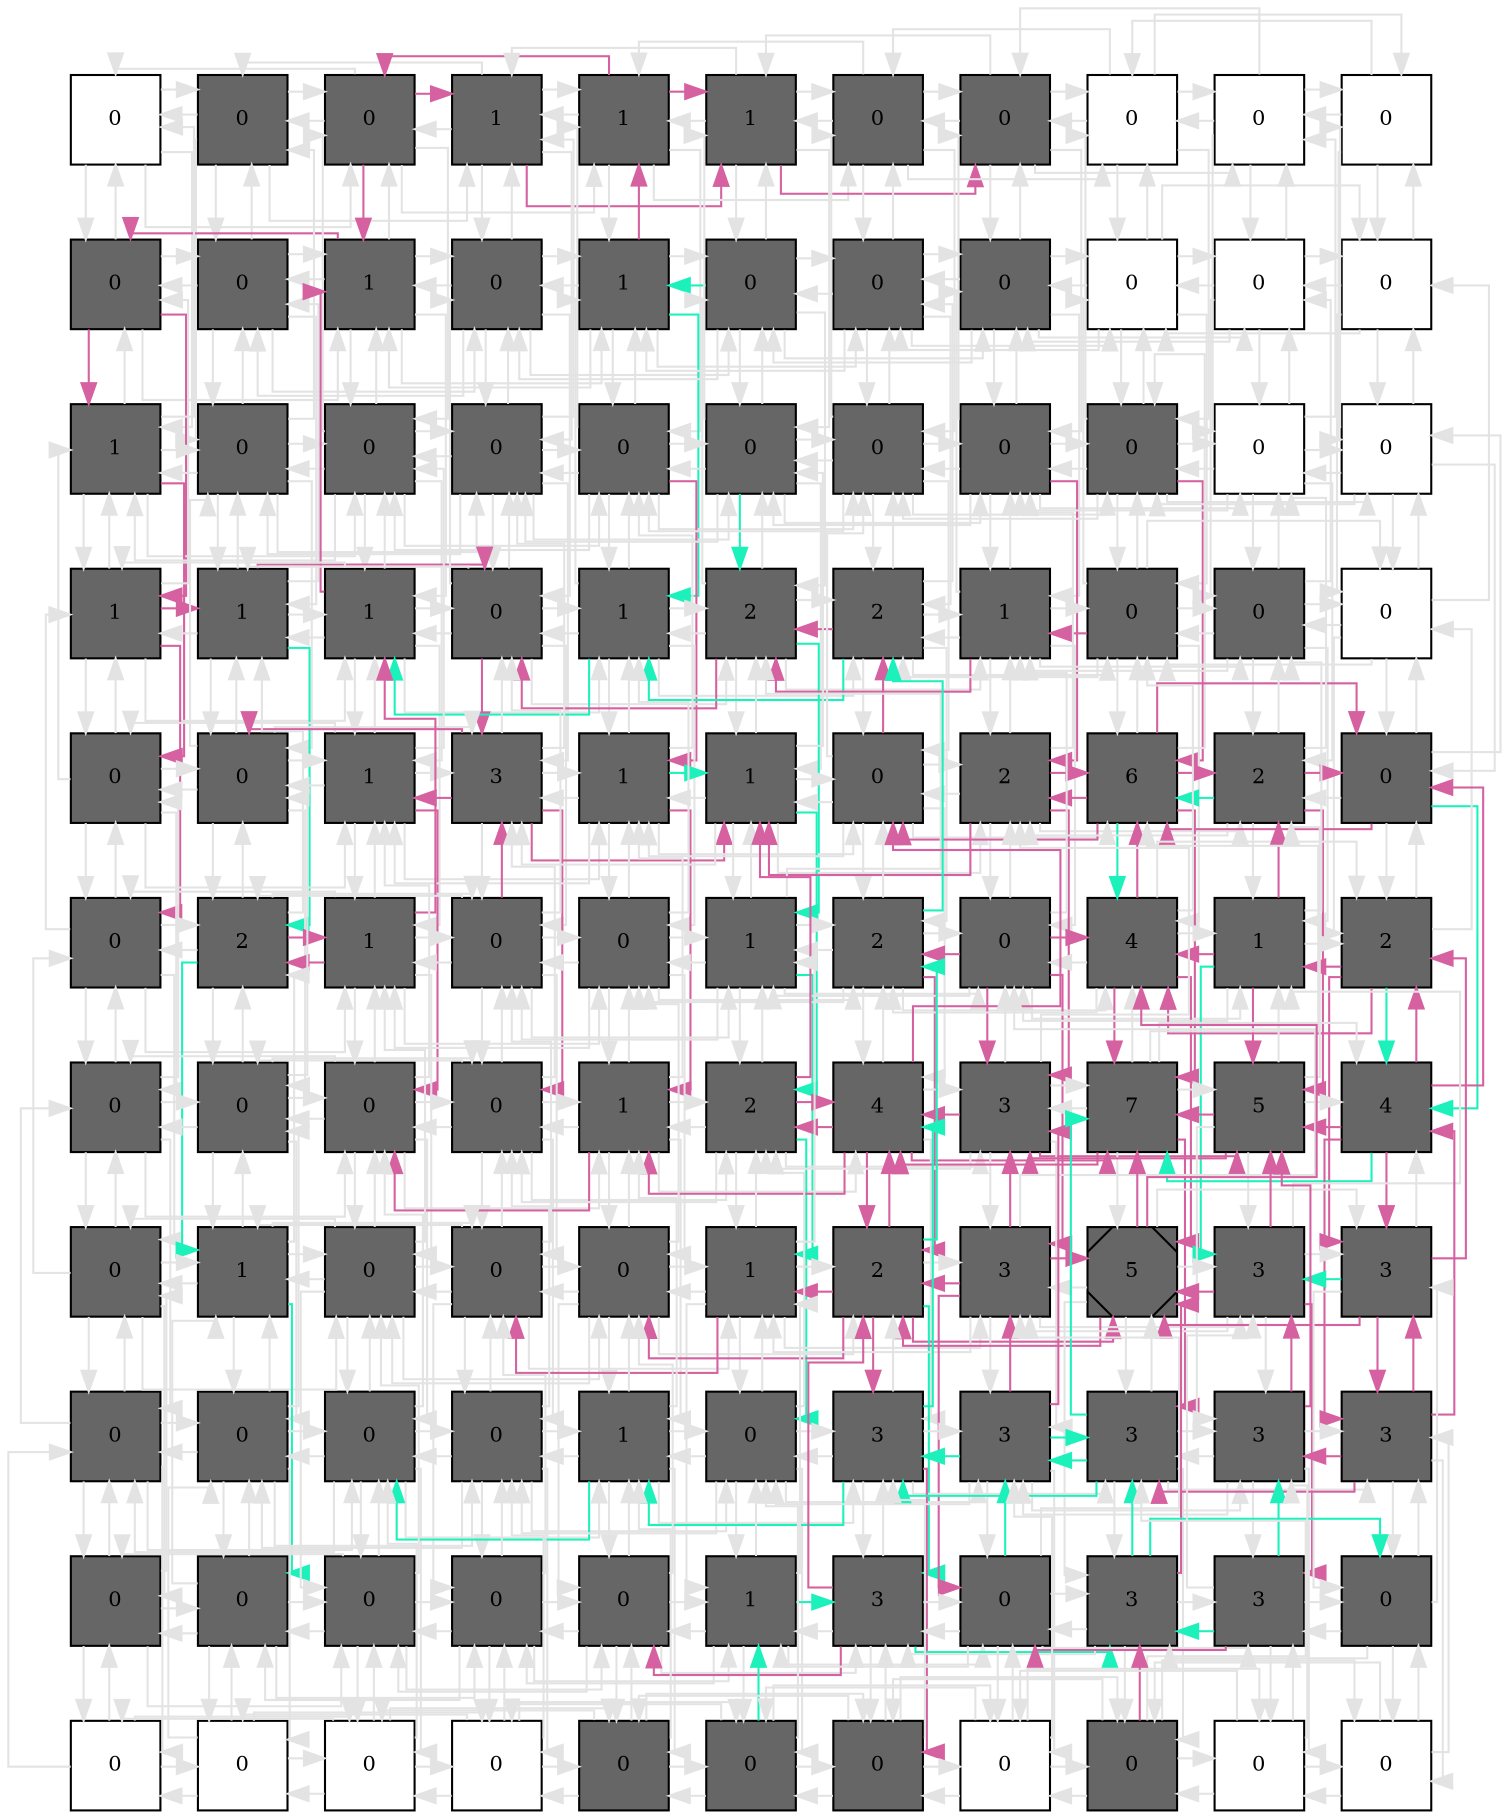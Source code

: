 digraph layout  {
rankdir=TB;
splines=ortho;
node [fixedsize=false, style=filled, width="0.6"];
edge [constraint=false];
0 [fillcolor="#FFFFFF", fontsize=10, label=0, shape=square, tooltip="name: None,\nin_degree: 4,\nout_degree: 4"];
1 [fillcolor="#666666", fontsize=10, label=0, shape=square, tooltip="name:  mtor_rap ,\nin_degree: 5,\nout_degree: 5"];
2 [fillcolor="#666666", fontsize=10, label=0, shape=square, tooltip="name:  mkk4 ,\nin_degree: 6,\nout_degree: 6"];
3 [fillcolor="#666666", fontsize=10, label=1, shape=square, tooltip="name:  rheb ,\nin_degree: 6,\nout_degree: 6"];
4 [fillcolor="#666666", fontsize=10, label=1, shape=square, tooltip="name:  mlk3 ,\nin_degree: 6,\nout_degree: 6"];
5 [fillcolor="#666666", fontsize=10, label=1, shape=square, tooltip="name:  p38 ,\nin_degree: 6,\nout_degree: 6"];
6 [fillcolor="#666666", fontsize=10, label=0, shape=square, tooltip="name:  mkk3 ,\nin_degree: 6,\nout_degree: 6"];
7 [fillcolor="#666666", fontsize=10, label=0, shape=square, tooltip="name:  mkk6 ,\nin_degree: 6,\nout_degree: 6"];
8 [fillcolor="#FFFFFF", fontsize=10, label=0, shape=square, tooltip="name: None,\nin_degree: 6,\nout_degree: 6"];
9 [fillcolor="#FFFFFF", fontsize=10, label=0, shape=square, tooltip="name: None,\nin_degree: 5,\nout_degree: 5"];
10 [fillcolor="#FFFFFF", fontsize=10, label=0, shape=square, tooltip="name: None,\nin_degree: 4,\nout_degree: 4"];
11 [fillcolor="#666666", fontsize=10, label=0, shape=square, tooltip="name:  jnk ,\nin_degree: 5,\nout_degree: 5"];
12 [fillcolor="#666666", fontsize=10, label=0, shape=square, tooltip="name:  p70s6_2 ,\nin_degree: 6,\nout_degree: 6"];
13 [fillcolor="#666666", fontsize=10, label=1, shape=square, tooltip="name:  p70s6_1 ,\nin_degree: 7,\nout_degree: 7"];
14 [fillcolor="#666666", fontsize=10, label=0, shape=square, tooltip="name:  tsc1_tsc2 ,\nin_degree: 7,\nout_degree: 7"];
15 [fillcolor="#666666", fontsize=10, label=1, shape=square, tooltip="name:  mekk4 ,\nin_degree: 7,\nout_degree: 7"];
16 [fillcolor="#666666", fontsize=10, label=0, shape=square, tooltip="name:  mk2 ,\nin_degree: 7,\nout_degree: 7"];
17 [fillcolor="#666666", fontsize=10, label=0, shape=square, tooltip="name:  hsp27 ,\nin_degree: 7,\nout_degree: 7"];
18 [fillcolor="#666666", fontsize=10, label=0, shape=square, tooltip="name:  pten ,\nin_degree: 7,\nout_degree: 7"];
19 [fillcolor="#FFFFFF", fontsize=10, label=0, shape=square, tooltip="name: None,\nin_degree: 7,\nout_degree: 7"];
20 [fillcolor="#FFFFFF", fontsize=10, label=0, shape=square, tooltip="name: None,\nin_degree: 6,\nout_degree: 6"];
21 [fillcolor="#FFFFFF", fontsize=10, label=0, shape=square, tooltip="name: None,\nin_degree: 5,\nout_degree: 5"];
22 [fillcolor="#666666", fontsize=10, label=1, shape=square, tooltip="name:  mkk7 ,\nin_degree: 6,\nout_degree: 6"];
23 [fillcolor="#666666", fontsize=10, label=0, shape=square, tooltip="name:  mtorr ,\nin_degree: 7,\nout_degree: 7"];
24 [fillcolor="#666666", fontsize=10, label=0, shape=square, tooltip="name:  mekk1 ,\nin_degree: 8,\nout_degree: 8"];
25 [fillcolor="#666666", fontsize=10, label=0, shape=square, tooltip="name:  mtor_ric ,\nin_degree: 8,\nout_degree: 8"];
26 [fillcolor="#666666", fontsize=10, label=0, shape=square, tooltip="name:  raccdc42 ,\nin_degree: 8,\nout_degree: 8"];
27 [fillcolor="#666666", fontsize=10, label=0, shape=square, tooltip="name:  esp8r ,\nin_degree: 8,\nout_degree: 8"];
28 [fillcolor="#666666", fontsize=10, label=0, shape=square, tooltip="name:  sos1esp8e3b1 ,\nin_degree: 8,\nout_degree: 8"];
29 [fillcolor="#666666", fontsize=10, label=0, shape=square, tooltip="name:  sos1r ,\nin_degree: 8,\nout_degree: 8"];
30 [fillcolor="#666666", fontsize=10, label=0, shape=square, tooltip="name:  pi3kr ,\nin_degree: 8,\nout_degree: 8"];
31 [fillcolor="#FFFFFF", fontsize=10, label=0, shape=square, tooltip="name: None,\nin_degree: 7,\nout_degree: 7"];
32 [fillcolor="#FFFFFF", fontsize=10, label=0, shape=square, tooltip="name: None,\nin_degree: 6,\nout_degree: 6"];
33 [fillcolor="#666666", fontsize=10, label=1, shape=square, tooltip="name:  pp2a ,\nin_degree: 6,\nout_degree: 6"];
34 [fillcolor="#666666", fontsize=10, label=1, shape=square, tooltip="name:  pdk1 ,\nin_degree: 7,\nout_degree: 7"];
35 [fillcolor="#666666", fontsize=10, label=1, shape=square, tooltip="name:  creb ,\nin_degree: 8,\nout_degree: 8"];
36 [fillcolor="#666666", fontsize=10, label=0, shape=square, tooltip="name:  akt ,\nin_degree: 8,\nout_degree: 8"];
37 [fillcolor="#666666", fontsize=10, label=1, shape=square, tooltip="name:  vav2 ,\nin_degree: 8,\nout_degree: 8"];
38 [fillcolor="#666666", fontsize=10, label=2, shape=square, tooltip="name:  pi34p2 ,\nin_degree: 8,\nout_degree: 8"];
39 [fillcolor="#666666", fontsize=10, label=2, shape=square, tooltip="name:  pip3 ,\nin_degree: 8,\nout_degree: 8"];
40 [fillcolor="#666666", fontsize=10, label=1, shape=square, tooltip="name:  ptend ,\nin_degree: 8,\nout_degree: 8"];
41 [fillcolor="#666666", fontsize=10, label=0, shape=square, tooltip="name:  ship2d ,\nin_degree: 8,\nout_degree: 8"];
42 [fillcolor="#666666", fontsize=10, label=0, shape=square, tooltip="name:  ship2 ,\nin_degree: 7,\nout_degree: 7"];
43 [fillcolor="#FFFFFF", fontsize=10, label=0, shape=square, tooltip="name: None,\nin_degree: 6,\nout_degree: 6"];
44 [fillcolor="#666666", fontsize=10, label=0, shape=square, tooltip="name:  cjun ,\nin_degree: 6,\nout_degree: 6"];
45 [fillcolor="#666666", fontsize=10, label=0, shape=square, tooltip="name:  gsk3 ,\nin_degree: 7,\nout_degree: 7"];
46 [fillcolor="#666666", fontsize=10, label=1, shape=square, tooltip="name:  mek12 ,\nin_degree: 8,\nout_degree: 8"];
47 [fillcolor="#666666", fontsize=10, label=3, shape=square, tooltip="name:  aktd ,\nin_degree: 8,\nout_degree: 8"];
48 [fillcolor="#666666", fontsize=10, label=1, shape=square, tooltip="name:  ras ,\nin_degree: 8,\nout_degree: 8"];
49 [fillcolor="#666666", fontsize=10, label=1, shape=square, tooltip="name:  sos1 ,\nin_degree: 8,\nout_degree: 8"];
50 [fillcolor="#666666", fontsize=10, label=0, shape=square, tooltip="name:  pi3k ,\nin_degree: 8,\nout_degree: 8"];
51 [fillcolor="#666666", fontsize=10, label=2, shape=square, tooltip="name:  erbb3 ,\nin_degree: 8,\nout_degree: 8"];
52 [fillcolor="#666666", fontsize=10, label=6, shape=square, tooltip="name:  nrg1a ,\nin_degree: 8,\nout_degree: 8"];
53 [fillcolor="#666666", fontsize=10, label=2, shape=square, tooltip="name:  nrg2a ,\nin_degree: 7,\nout_degree: 7"];
54 [fillcolor="#666666", fontsize=10, label=0, shape=square, tooltip="name:  erbb34 ,\nin_degree: 6,\nout_degree: 6"];
55 [fillcolor="#666666", fontsize=10, label=0, shape=square, tooltip="name:  cfos ,\nin_degree: 6,\nout_degree: 6"];
56 [fillcolor="#666666", fontsize=10, label=2, shape=square, tooltip="name:  p90rsk ,\nin_degree: 7,\nout_degree: 7"];
57 [fillcolor="#666666", fontsize=10, label=1, shape=square, tooltip="name:  erk12 ,\nin_degree: 8,\nout_degree: 8"];
58 [fillcolor="#666666", fontsize=10, label=0, shape=square, tooltip="name:  p90rskerk12d ,\nin_degree: 8,\nout_degree: 8"];
59 [fillcolor="#666666", fontsize=10, label=0, shape=square, tooltip="name:  rasgap ,\nin_degree: 8,\nout_degree: 8"];
60 [fillcolor="#666666", fontsize=10, label=1, shape=square, tooltip="name:  shp2 ,\nin_degree: 8,\nout_degree: 8"];
61 [fillcolor="#666666", fontsize=10, label=2, shape=square, tooltip="name:  gab1 ,\nin_degree: 8,\nout_degree: 8"];
62 [fillcolor="#666666", fontsize=10, label=0, shape=square, tooltip="name:  epr ,\nin_degree: 8,\nout_degree: 8"];
63 [fillcolor="#666666", fontsize=10, label=4, shape=square, tooltip="name:  erbb23 ,\nin_degree: 8,\nout_degree: 8"];
64 [fillcolor="#666666", fontsize=10, label=1, shape=square, tooltip="name:  erbb2 ,\nin_degree: 7,\nout_degree: 7"];
65 [fillcolor="#666666", fontsize=10, label=2, shape=square, tooltip="name:  nrg2b ,\nin_degree: 6,\nout_degree: 6"];
66 [fillcolor="#666666", fontsize=10, label=0, shape=square, tooltip="name:  ap1 ,\nin_degree: 6,\nout_degree: 6"];
67 [fillcolor="#666666", fontsize=10, label=0, shape=square, tooltip="name:  cmyc ,\nin_degree: 7,\nout_degree: 7"];
68 [fillcolor="#666666", fontsize=10, label=0, shape=square, tooltip="name:  raf1 ,\nin_degree: 8,\nout_degree: 8"];
69 [fillcolor="#666666", fontsize=10, label=0, shape=square, tooltip="name:  bad ,\nin_degree: 8,\nout_degree: 8"];
70 [fillcolor="#666666", fontsize=10, label=1, shape=square, tooltip="name:  pak1 ,\nin_degree: 8,\nout_degree: 8"];
71 [fillcolor="#666666", fontsize=10, label=2, shape=square, tooltip="name:  ar ,\nin_degree: 8,\nout_degree: 8"];
72 [fillcolor="#666666", fontsize=10, label=4, shape=square, tooltip="name:  grb2 ,\nin_degree: 8,\nout_degree: 8"];
73 [fillcolor="#666666", fontsize=10, label=3, shape=square, tooltip="name:  erbb13 ,\nin_degree: 8,\nout_degree: 8"];
74 [fillcolor="#666666", fontsize=10, label=7, shape=square, tooltip="name:  shc ,\nin_degree: 8,\nout_degree: 8"];
75 [fillcolor="#666666", fontsize=10, label=5, shape=square, tooltip="name:  erbb14 ,\nin_degree: 7,\nout_degree: 7"];
76 [fillcolor="#666666", fontsize=10, label=4, shape=square, tooltip="name:  nrg1b ,\nin_degree: 6,\nout_degree: 6"];
77 [fillcolor="#666666", fontsize=10, label=0, shape=square, tooltip="name:  elk1 ,\nin_degree: 6,\nout_degree: 6"];
78 [fillcolor="#666666", fontsize=10, label=1, shape=square, tooltip="name:  nucerk12 ,\nin_degree: 7,\nout_degree: 7"];
79 [fillcolor="#666666", fontsize=10, label=0, shape=square, tooltip="name:  csrc ,\nin_degree: 8,\nout_degree: 8"];
80 [fillcolor="#666666", fontsize=10, label=0, shape=square, tooltip="name:  stat3 ,\nin_degree: 8,\nout_degree: 8"];
81 [fillcolor="#666666", fontsize=10, label=0, shape=square, tooltip="name:  stat5 ,\nin_degree: 8,\nout_degree: 8"];
82 [fillcolor="#666666", fontsize=10, label=1, shape=square, tooltip="name:  rntre ,\nin_degree: 8,\nout_degree: 8"];
83 [fillcolor="#666666", fontsize=10, label=2, shape=square, tooltip="name:  erbb11 ,\nin_degree: 8,\nout_degree: 8"];
84 [fillcolor="#666666", fontsize=10, label=3, shape=square, tooltip="name:  egf ,\nin_degree: 8,\nout_degree: 8"];
85 [fillcolor="#666666", fontsize=10, label=5, shape=Msquare, tooltip="name:  erbb24 ,\nin_degree: 8,\nout_degree: 8"];
86 [fillcolor="#666666", fontsize=10, label=3, shape=square, tooltip="name:  erbb1 ,\nin_degree: 7,\nout_degree: 7"];
87 [fillcolor="#666666", fontsize=10, label=3, shape=square, tooltip="name:  bir ,\nin_degree: 6,\nout_degree: 6"];
88 [fillcolor="#666666", fontsize=10, label=0, shape=square, tooltip="name:  pp2b ,\nin_degree: 6,\nout_degree: 6"];
89 [fillcolor="#666666", fontsize=10, label=0, shape=square, tooltip="name:  mkp ,\nin_degree: 7,\nout_degree: 7"];
90 [fillcolor="#666666", fontsize=10, label=0, shape=square, tooltip="name:  stat1 ,\nin_degree: 8,\nout_degree: 8"];
91 [fillcolor="#666666", fontsize=10, label=0, shape=square, tooltip="name:  pro_apoptotic ,\nin_degree: 8,\nout_degree: 8"];
92 [fillcolor="#666666", fontsize=10, label=1, shape=square, tooltip="name:  limk1 ,\nin_degree: 8,\nout_degree: 8"];
93 [fillcolor="#666666", fontsize=10, label=0, shape=square, tooltip="name:  rin1 ,\nin_degree: 8,\nout_degree: 8"];
94 [fillcolor="#666666", fontsize=10, label=3, shape=square, tooltip="name:  nck ,\nin_degree: 8,\nout_degree: 8"];
95 [fillcolor="#666666", fontsize=10, label=3, shape=square, tooltip="name:  tgfa ,\nin_degree: 8,\nout_degree: 8"];
96 [fillcolor="#666666", fontsize=10, label=3, shape=square, tooltip="name:  erbb44 ,\nin_degree: 8,\nout_degree: 8"];
97 [fillcolor="#666666", fontsize=10, label=3, shape=square, tooltip="name:  nrg4 ,\nin_degree: 7,\nout_degree: 7"];
98 [fillcolor="#666666", fontsize=10, label=3, shape=square, tooltip="name:  erbb4 ,\nin_degree: 6,\nout_degree: 6"];
99 [fillcolor="#666666", fontsize=10, label=0, shape=square, tooltip="name:  ca ,\nin_degree: 5,\nout_degree: 5"];
100 [fillcolor="#666666", fontsize=10, label=0, shape=square, tooltip="name:  pkc ,\nin_degree: 6,\nout_degree: 6"];
101 [fillcolor="#666666", fontsize=10, label=0, shape=square, tooltip="name:  ip3 ,\nin_degree: 7,\nout_degree: 7"];
102 [fillcolor="#666666", fontsize=10, label=0, shape=square, tooltip="name:  dag ,\nin_degree: 7,\nout_degree: 7"];
103 [fillcolor="#666666", fontsize=10, label=0, shape=square, tooltip="name:  plcg ,\nin_degree: 7,\nout_degree: 7"];
104 [fillcolor="#666666", fontsize=10, label=1, shape=square, tooltip="name:  rab5a ,\nin_degree: 7,\nout_degree: 7"];
105 [fillcolor="#666666", fontsize=10, label=3, shape=square, tooltip="name:  hbegf ,\nin_degree: 7,\nout_degree: 7"];
106 [fillcolor="#666666", fontsize=10, label=0, shape=square, tooltip="name:  erbb12 ,\nin_degree: 7,\nout_degree: 7"];
107 [fillcolor="#666666", fontsize=10, label=3, shape=square, tooltip="name:  btc ,\nin_degree: 7,\nout_degree: 7"];
108 [fillcolor="#666666", fontsize=10, label=3, shape=square, tooltip="name:  shp1d ,\nin_degree: 6,\nout_degree: 6"];
109 [fillcolor="#666666", fontsize=10, label=0, shape=square, tooltip="name:  shp1 ,\nin_degree: 5,\nout_degree: 5"];
110 [fillcolor="#FFFFFF", fontsize=10, label=0, shape=square, tooltip="name: None,\nin_degree: 4,\nout_degree: 4"];
111 [fillcolor="#FFFFFF", fontsize=10, label=0, shape=square, tooltip="name: None,\nin_degree: 5,\nout_degree: 5"];
112 [fillcolor="#FFFFFF", fontsize=10, label=0, shape=square, tooltip="name: None,\nin_degree: 6,\nout_degree: 6"];
113 [fillcolor="#FFFFFF", fontsize=10, label=0, shape=square, tooltip="name: None,\nin_degree: 6,\nout_degree: 6"];
114 [fillcolor="#666666", fontsize=10, label=0, shape=square, tooltip="name:  actinreorg ,\nin_degree: 6,\nout_degree: 6"];
115 [fillcolor="#666666", fontsize=10, label=0, shape=square, tooltip="name:  endocyt_degrad ,\nin_degree: 6,\nout_degree: 6"];
116 [fillcolor="#666666", fontsize=10, label=0, shape=square, tooltip="name:  ccbl ,\nin_degree: 6,\nout_degree: 6"];
117 [fillcolor="#FFFFFF", fontsize=10, label=0, shape=square, tooltip="name: None,\nin_degree: 6,\nout_degree: 6"];
118 [fillcolor="#666666", fontsize=10, label=0, shape=square, tooltip="name:  nrg3 ,\nin_degree: 6,\nout_degree: 6"];
119 [fillcolor="#FFFFFF", fontsize=10, label=0, shape=square, tooltip="name: None,\nin_degree: 5,\nout_degree: 5"];
120 [fillcolor="#FFFFFF", fontsize=10, label=0, shape=square, tooltip="name: None,\nin_degree: 4,\nout_degree: 4"];
0 -> 1  [color=grey89, style="penwidth(0.1)", tooltip=" ", weight=1];
0 -> 11  [color=grey89, style="penwidth(0.1)", tooltip=" ", weight=1];
0 -> 22  [color=grey89, style="penwidth(0.1)", tooltip=" ", weight=1];
0 -> 2  [color=grey89, style="penwidth(0.1)", tooltip=" ", weight=1];
1 -> 0  [color=grey89, style="penwidth(0.1)", tooltip=" ", weight=1];
1 -> 2  [color=grey89, style="penwidth(0.1)", tooltip=" ", weight=1];
1 -> 12  [color=grey89, style="penwidth(0.1)", tooltip=" ", weight=1];
1 -> 23  [color=grey89, style="penwidth(0.1)", tooltip=" ", weight=1];
1 -> 3  [color=grey89, style="penwidth(0.1)", tooltip=" ", weight=1];
2 -> 1  [color=grey89, style="penwidth(0.1)", tooltip=" ", weight=1];
2 -> 3  [color="#D561A0", style="penwidth(0.1)", tooltip="2( mkk4 ) to 5( p38 )", weight=1];
2 -> 13  [color="#D561A0", style="penwidth(0.1)", tooltip="2( mkk4 ) to 11( jnk )", weight=1];
2 -> 24  [color=grey89, style="penwidth(0.1)", tooltip=" ", weight=1];
2 -> 4  [color=grey89, style="penwidth(0.1)", tooltip=" ", weight=1];
2 -> 0  [color=grey89, style="penwidth(0.1)", tooltip=" ", weight=1];
3 -> 2  [color=grey89, style="penwidth(0.1)", tooltip=" ", weight=1];
3 -> 4  [color=grey89, style="penwidth(0.1)", tooltip=" ", weight=1];
3 -> 14  [color=grey89, style="penwidth(0.1)", tooltip=" ", weight=1];
3 -> 25  [color=grey89, style="penwidth(0.1)", tooltip=" ", weight=1];
3 -> 5  [color="#D561A0", style="penwidth(0.1)", tooltip="2( mkk4 ) to 5( p38 )", weight=1];
3 -> 1  [color=grey89, style="penwidth(0.1)", tooltip=" ", weight=1];
4 -> 3  [color=grey89, style="penwidth(0.1)", tooltip=" ", weight=1];
4 -> 5  [color="#D561A0", style="penwidth(0.1)", tooltip="4( mlk3 ) to 7( mkk6 )", weight=1];
4 -> 15  [color=grey89, style="penwidth(0.1)", tooltip=" ", weight=1];
4 -> 26  [color=grey89, style="penwidth(0.1)", tooltip=" ", weight=1];
4 -> 6  [color=grey89, style="penwidth(0.1)", tooltip=" ", weight=1];
4 -> 2  [color="#D561A0", style="penwidth(0.1)", tooltip="15( mekk4 ) to 2( mkk4 )", weight=1];
5 -> 4  [color=grey89, style="penwidth(0.1)", tooltip=" ", weight=1];
5 -> 6  [color=grey89, style="penwidth(0.1)", tooltip=" ", weight=1];
5 -> 16  [color=grey89, style="penwidth(0.1)", tooltip=" ", weight=1];
5 -> 27  [color=grey89, style="penwidth(0.1)", tooltip=" ", weight=1];
5 -> 7  [color="#D561A0", style="penwidth(0.1)", tooltip="4( mlk3 ) to 7( mkk6 )", weight=1];
5 -> 3  [color=grey89, style="penwidth(0.1)", tooltip=" ", weight=1];
6 -> 5  [color=grey89, style="penwidth(0.1)", tooltip=" ", weight=1];
6 -> 7  [color=grey89, style="penwidth(0.1)", tooltip=" ", weight=1];
6 -> 17  [color=grey89, style="penwidth(0.1)", tooltip=" ", weight=1];
6 -> 28  [color=grey89, style="penwidth(0.1)", tooltip=" ", weight=1];
6 -> 8  [color=grey89, style="penwidth(0.1)", tooltip=" ", weight=1];
6 -> 4  [color=grey89, style="penwidth(0.1)", tooltip=" ", weight=1];
7 -> 6  [color=grey89, style="penwidth(0.1)", tooltip=" ", weight=1];
7 -> 8  [color=grey89, style="penwidth(0.1)", tooltip=" ", weight=1];
7 -> 18  [color=grey89, style="penwidth(0.1)", tooltip=" ", weight=1];
7 -> 29  [color=grey89, style="penwidth(0.1)", tooltip=" ", weight=1];
7 -> 9  [color=grey89, style="penwidth(0.1)", tooltip=" ", weight=1];
7 -> 5  [color=grey89, style="penwidth(0.1)", tooltip=" ", weight=1];
8 -> 7  [color=grey89, style="penwidth(0.1)", tooltip=" ", weight=1];
8 -> 9  [color=grey89, style="penwidth(0.1)", tooltip=" ", weight=1];
8 -> 19  [color=grey89, style="penwidth(0.1)", tooltip=" ", weight=1];
8 -> 30  [color=grey89, style="penwidth(0.1)", tooltip=" ", weight=1];
8 -> 10  [color=grey89, style="penwidth(0.1)", tooltip=" ", weight=1];
8 -> 6  [color=grey89, style="penwidth(0.1)", tooltip=" ", weight=1];
9 -> 8  [color=grey89, style="penwidth(0.1)", tooltip=" ", weight=1];
9 -> 10  [color=grey89, style="penwidth(0.1)", tooltip=" ", weight=1];
9 -> 20  [color=grey89, style="penwidth(0.1)", tooltip=" ", weight=1];
9 -> 31  [color=grey89, style="penwidth(0.1)", tooltip=" ", weight=1];
9 -> 7  [color=grey89, style="penwidth(0.1)", tooltip=" ", weight=1];
10 -> 9  [color=grey89, style="penwidth(0.1)", tooltip=" ", weight=1];
10 -> 21  [color=grey89, style="penwidth(0.1)", tooltip=" ", weight=1];
10 -> 32  [color=grey89, style="penwidth(0.1)", tooltip=" ", weight=1];
10 -> 8  [color=grey89, style="penwidth(0.1)", tooltip=" ", weight=1];
11 -> 0  [color=grey89, style="penwidth(0.1)", tooltip=" ", weight=1];
11 -> 12  [color=grey89, style="penwidth(0.1)", tooltip=" ", weight=1];
11 -> 22  [color="#D561A0", style="penwidth(0.1)", tooltip="11( jnk ) to 44( cjun )", weight=1];
11 -> 33  [color="#D561A0", style="penwidth(0.1)", tooltip="11( jnk ) to 55( cfos )", weight=1];
11 -> 13  [color=grey89, style="penwidth(0.1)", tooltip=" ", weight=1];
12 -> 1  [color=grey89, style="penwidth(0.1)", tooltip=" ", weight=1];
12 -> 11  [color=grey89, style="penwidth(0.1)", tooltip=" ", weight=1];
12 -> 13  [color=grey89, style="penwidth(0.1)", tooltip=" ", weight=1];
12 -> 23  [color=grey89, style="penwidth(0.1)", tooltip=" ", weight=1];
12 -> 34  [color=grey89, style="penwidth(0.1)", tooltip=" ", weight=1];
12 -> 14  [color=grey89, style="penwidth(0.1)", tooltip=" ", weight=1];
13 -> 2  [color=grey89, style="penwidth(0.1)", tooltip=" ", weight=1];
13 -> 12  [color=grey89, style="penwidth(0.1)", tooltip=" ", weight=1];
13 -> 14  [color=grey89, style="penwidth(0.1)", tooltip=" ", weight=1];
13 -> 24  [color=grey89, style="penwidth(0.1)", tooltip=" ", weight=1];
13 -> 35  [color=grey89, style="penwidth(0.1)", tooltip=" ", weight=1];
13 -> 15  [color=grey89, style="penwidth(0.1)", tooltip=" ", weight=1];
13 -> 11  [color="#D561A0", style="penwidth(0.1)", tooltip="2( mkk4 ) to 11( jnk )", weight=1];
14 -> 3  [color=grey89, style="penwidth(0.1)", tooltip=" ", weight=1];
14 -> 13  [color=grey89, style="penwidth(0.1)", tooltip=" ", weight=1];
14 -> 15  [color=grey89, style="penwidth(0.1)", tooltip=" ", weight=1];
14 -> 25  [color=grey89, style="penwidth(0.1)", tooltip=" ", weight=1];
14 -> 36  [color=grey89, style="penwidth(0.1)", tooltip=" ", weight=1];
14 -> 16  [color=grey89, style="penwidth(0.1)", tooltip=" ", weight=1];
14 -> 12  [color=grey89, style="penwidth(0.1)", tooltip=" ", weight=1];
15 -> 4  [color="#D561A0", style="penwidth(0.1)", tooltip="15( mekk4 ) to 2( mkk4 )", weight=1];
15 -> 14  [color=grey89, style="penwidth(0.1)", tooltip=" ", weight=1];
15 -> 16  [color=grey89, style="penwidth(0.1)", tooltip=" ", weight=1];
15 -> 26  [color=grey89, style="penwidth(0.1)", tooltip=" ", weight=1];
15 -> 37  [color="#1DF1BB", style="penwidth(0.1)", tooltip="16( mk2 ) to 35( creb )", weight=1];
15 -> 17  [color=grey89, style="penwidth(0.1)", tooltip=" ", weight=1];
15 -> 13  [color=grey89, style="penwidth(0.1)", tooltip=" ", weight=1];
16 -> 5  [color=grey89, style="penwidth(0.1)", tooltip=" ", weight=1];
16 -> 15  [color="#1DF1BB", style="penwidth(0.1)", tooltip="16( mk2 ) to 35( creb )", weight=1];
16 -> 17  [color=grey89, style="penwidth(0.1)", tooltip=" ", weight=1];
16 -> 27  [color=grey89, style="penwidth(0.1)", tooltip=" ", weight=1];
16 -> 38  [color=grey89, style="penwidth(0.1)", tooltip=" ", weight=1];
16 -> 18  [color=grey89, style="penwidth(0.1)", tooltip=" ", weight=1];
16 -> 14  [color=grey89, style="penwidth(0.1)", tooltip=" ", weight=1];
17 -> 6  [color=grey89, style="penwidth(0.1)", tooltip=" ", weight=1];
17 -> 16  [color=grey89, style="penwidth(0.1)", tooltip=" ", weight=1];
17 -> 18  [color=grey89, style="penwidth(0.1)", tooltip=" ", weight=1];
17 -> 28  [color=grey89, style="penwidth(0.1)", tooltip=" ", weight=1];
17 -> 39  [color=grey89, style="penwidth(0.1)", tooltip=" ", weight=1];
17 -> 19  [color=grey89, style="penwidth(0.1)", tooltip=" ", weight=1];
17 -> 15  [color=grey89, style="penwidth(0.1)", tooltip=" ", weight=1];
18 -> 7  [color=grey89, style="penwidth(0.1)", tooltip=" ", weight=1];
18 -> 17  [color=grey89, style="penwidth(0.1)", tooltip=" ", weight=1];
18 -> 19  [color=grey89, style="penwidth(0.1)", tooltip=" ", weight=1];
18 -> 29  [color=grey89, style="penwidth(0.1)", tooltip=" ", weight=1];
18 -> 40  [color=grey89, style="penwidth(0.1)", tooltip=" ", weight=1];
18 -> 20  [color=grey89, style="penwidth(0.1)", tooltip=" ", weight=1];
18 -> 16  [color=grey89, style="penwidth(0.1)", tooltip=" ", weight=1];
19 -> 8  [color=grey89, style="penwidth(0.1)", tooltip=" ", weight=1];
19 -> 18  [color=grey89, style="penwidth(0.1)", tooltip=" ", weight=1];
19 -> 20  [color=grey89, style="penwidth(0.1)", tooltip=" ", weight=1];
19 -> 30  [color=grey89, style="penwidth(0.1)", tooltip=" ", weight=1];
19 -> 41  [color=grey89, style="penwidth(0.1)", tooltip=" ", weight=1];
19 -> 21  [color=grey89, style="penwidth(0.1)", tooltip=" ", weight=1];
19 -> 17  [color=grey89, style="penwidth(0.1)", tooltip=" ", weight=1];
20 -> 9  [color=grey89, style="penwidth(0.1)", tooltip=" ", weight=1];
20 -> 19  [color=grey89, style="penwidth(0.1)", tooltip=" ", weight=1];
20 -> 21  [color=grey89, style="penwidth(0.1)", tooltip=" ", weight=1];
20 -> 31  [color=grey89, style="penwidth(0.1)", tooltip=" ", weight=1];
20 -> 42  [color=grey89, style="penwidth(0.1)", tooltip=" ", weight=1];
20 -> 18  [color=grey89, style="penwidth(0.1)", tooltip=" ", weight=1];
21 -> 10  [color=grey89, style="penwidth(0.1)", tooltip=" ", weight=1];
21 -> 20  [color=grey89, style="penwidth(0.1)", tooltip=" ", weight=1];
21 -> 32  [color=grey89, style="penwidth(0.1)", tooltip=" ", weight=1];
21 -> 43  [color=grey89, style="penwidth(0.1)", tooltip=" ", weight=1];
21 -> 19  [color=grey89, style="penwidth(0.1)", tooltip=" ", weight=1];
22 -> 11  [color=grey89, style="penwidth(0.1)", tooltip=" ", weight=1];
22 -> 23  [color=grey89, style="penwidth(0.1)", tooltip=" ", weight=1];
22 -> 33  [color=grey89, style="penwidth(0.1)", tooltip=" ", weight=1];
22 -> 44  [color="#D561A0", style="penwidth(0.1)", tooltip="11( jnk ) to 44( cjun )", weight=1];
22 -> 0  [color=grey89, style="penwidth(0.1)", tooltip=" ", weight=1];
22 -> 24  [color=grey89, style="penwidth(0.1)", tooltip=" ", weight=1];
23 -> 12  [color=grey89, style="penwidth(0.1)", tooltip=" ", weight=1];
23 -> 22  [color=grey89, style="penwidth(0.1)", tooltip=" ", weight=1];
23 -> 24  [color=grey89, style="penwidth(0.1)", tooltip=" ", weight=1];
23 -> 34  [color=grey89, style="penwidth(0.1)", tooltip=" ", weight=1];
23 -> 45  [color=grey89, style="penwidth(0.1)", tooltip=" ", weight=1];
23 -> 1  [color=grey89, style="penwidth(0.1)", tooltip=" ", weight=1];
23 -> 25  [color=grey89, style="penwidth(0.1)", tooltip=" ", weight=1];
24 -> 13  [color=grey89, style="penwidth(0.1)", tooltip=" ", weight=1];
24 -> 23  [color=grey89, style="penwidth(0.1)", tooltip=" ", weight=1];
24 -> 25  [color=grey89, style="penwidth(0.1)", tooltip=" ", weight=1];
24 -> 35  [color=grey89, style="penwidth(0.1)", tooltip=" ", weight=1];
24 -> 46  [color=grey89, style="penwidth(0.1)", tooltip=" ", weight=1];
24 -> 2  [color=grey89, style="penwidth(0.1)", tooltip=" ", weight=1];
24 -> 26  [color=grey89, style="penwidth(0.1)", tooltip=" ", weight=1];
24 -> 22  [color=grey89, style="penwidth(0.1)", tooltip=" ", weight=1];
25 -> 14  [color=grey89, style="penwidth(0.1)", tooltip=" ", weight=1];
25 -> 24  [color=grey89, style="penwidth(0.1)", tooltip=" ", weight=1];
25 -> 26  [color=grey89, style="penwidth(0.1)", tooltip=" ", weight=1];
25 -> 36  [color=grey89, style="penwidth(0.1)", tooltip=" ", weight=1];
25 -> 47  [color=grey89, style="penwidth(0.1)", tooltip=" ", weight=1];
25 -> 3  [color=grey89, style="penwidth(0.1)", tooltip=" ", weight=1];
25 -> 27  [color=grey89, style="penwidth(0.1)", tooltip=" ", weight=1];
25 -> 23  [color=grey89, style="penwidth(0.1)", tooltip=" ", weight=1];
26 -> 15  [color=grey89, style="penwidth(0.1)", tooltip=" ", weight=1];
26 -> 25  [color=grey89, style="penwidth(0.1)", tooltip=" ", weight=1];
26 -> 27  [color=grey89, style="penwidth(0.1)", tooltip=" ", weight=1];
26 -> 37  [color=grey89, style="penwidth(0.1)", tooltip=" ", weight=1];
26 -> 48  [color="#D561A0", style="penwidth(0.1)", tooltip="26( raccdc42 ) to 70( pak1 )", weight=1];
26 -> 4  [color=grey89, style="penwidth(0.1)", tooltip=" ", weight=1];
26 -> 28  [color=grey89, style="penwidth(0.1)", tooltip=" ", weight=1];
26 -> 24  [color=grey89, style="penwidth(0.1)", tooltip=" ", weight=1];
27 -> 16  [color=grey89, style="penwidth(0.1)", tooltip=" ", weight=1];
27 -> 26  [color=grey89, style="penwidth(0.1)", tooltip=" ", weight=1];
27 -> 28  [color=grey89, style="penwidth(0.1)", tooltip=" ", weight=1];
27 -> 38  [color="#1DF1BB", style="penwidth(0.1)", tooltip="27( esp8r ) to 82( rntre )", weight=1];
27 -> 49  [color=grey89, style="penwidth(0.1)", tooltip=" ", weight=1];
27 -> 5  [color=grey89, style="penwidth(0.1)", tooltip=" ", weight=1];
27 -> 29  [color=grey89, style="penwidth(0.1)", tooltip=" ", weight=1];
27 -> 25  [color=grey89, style="penwidth(0.1)", tooltip=" ", weight=1];
28 -> 17  [color=grey89, style="penwidth(0.1)", tooltip=" ", weight=1];
28 -> 27  [color=grey89, style="penwidth(0.1)", tooltip=" ", weight=1];
28 -> 29  [color=grey89, style="penwidth(0.1)", tooltip=" ", weight=1];
28 -> 39  [color=grey89, style="penwidth(0.1)", tooltip=" ", weight=1];
28 -> 50  [color=grey89, style="penwidth(0.1)", tooltip=" ", weight=1];
28 -> 6  [color=grey89, style="penwidth(0.1)", tooltip=" ", weight=1];
28 -> 30  [color=grey89, style="penwidth(0.1)", tooltip=" ", weight=1];
28 -> 26  [color=grey89, style="penwidth(0.1)", tooltip=" ", weight=1];
29 -> 18  [color=grey89, style="penwidth(0.1)", tooltip=" ", weight=1];
29 -> 28  [color=grey89, style="penwidth(0.1)", tooltip=" ", weight=1];
29 -> 30  [color=grey89, style="penwidth(0.1)", tooltip=" ", weight=1];
29 -> 40  [color=grey89, style="penwidth(0.1)", tooltip=" ", weight=1];
29 -> 51  [color="#D561A0", style="penwidth(0.1)", tooltip="29( sos1r ) to 49( sos1 )", weight=1];
29 -> 7  [color=grey89, style="penwidth(0.1)", tooltip=" ", weight=1];
29 -> 31  [color=grey89, style="penwidth(0.1)", tooltip=" ", weight=1];
29 -> 27  [color=grey89, style="penwidth(0.1)", tooltip=" ", weight=1];
30 -> 19  [color=grey89, style="penwidth(0.1)", tooltip=" ", weight=1];
30 -> 29  [color=grey89, style="penwidth(0.1)", tooltip=" ", weight=1];
30 -> 31  [color=grey89, style="penwidth(0.1)", tooltip=" ", weight=1];
30 -> 41  [color=grey89, style="penwidth(0.1)", tooltip=" ", weight=1];
30 -> 52  [color="#D561A0", style="penwidth(0.1)", tooltip="30( pi3kr ) to 50( pi3k )", weight=1];
30 -> 8  [color=grey89, style="penwidth(0.1)", tooltip=" ", weight=1];
30 -> 32  [color=grey89, style="penwidth(0.1)", tooltip=" ", weight=1];
30 -> 28  [color=grey89, style="penwidth(0.1)", tooltip=" ", weight=1];
31 -> 20  [color=grey89, style="penwidth(0.1)", tooltip=" ", weight=1];
31 -> 30  [color=grey89, style="penwidth(0.1)", tooltip=" ", weight=1];
31 -> 32  [color=grey89, style="penwidth(0.1)", tooltip=" ", weight=1];
31 -> 42  [color=grey89, style="penwidth(0.1)", tooltip=" ", weight=1];
31 -> 53  [color=grey89, style="penwidth(0.1)", tooltip=" ", weight=1];
31 -> 9  [color=grey89, style="penwidth(0.1)", tooltip=" ", weight=1];
31 -> 29  [color=grey89, style="penwidth(0.1)", tooltip=" ", weight=1];
32 -> 21  [color=grey89, style="penwidth(0.1)", tooltip=" ", weight=1];
32 -> 31  [color=grey89, style="penwidth(0.1)", tooltip=" ", weight=1];
32 -> 43  [color=grey89, style="penwidth(0.1)", tooltip=" ", weight=1];
32 -> 54  [color=grey89, style="penwidth(0.1)", tooltip=" ", weight=1];
32 -> 10  [color=grey89, style="penwidth(0.1)", tooltip=" ", weight=1];
32 -> 30  [color=grey89, style="penwidth(0.1)", tooltip=" ", weight=1];
33 -> 22  [color=grey89, style="penwidth(0.1)", tooltip=" ", weight=1];
33 -> 34  [color="#D561A0", style="penwidth(0.1)", tooltip="33( pp2a ) to 36( akt )", weight=1];
33 -> 44  [color=grey89, style="penwidth(0.1)", tooltip=" ", weight=1];
33 -> 55  [color="#D561A0", style="penwidth(0.1)", tooltip="11( jnk ) to 55( cfos )", weight=1];
33 -> 11  [color=grey89, style="penwidth(0.1)", tooltip=" ", weight=1];
33 -> 35  [color=grey89, style="penwidth(0.1)", tooltip=" ", weight=1];
34 -> 23  [color=grey89, style="penwidth(0.1)", tooltip=" ", weight=1];
34 -> 33  [color=grey89, style="penwidth(0.1)", tooltip=" ", weight=1];
34 -> 35  [color=grey89, style="penwidth(0.1)", tooltip=" ", weight=1];
34 -> 45  [color=grey89, style="penwidth(0.1)", tooltip=" ", weight=1];
34 -> 56  [color="#1DF1BB", style="penwidth(0.1)", tooltip="34( pdk1 ) to 100( pkc )", weight=1];
34 -> 12  [color=grey89, style="penwidth(0.1)", tooltip=" ", weight=1];
34 -> 36  [color="#D561A0", style="penwidth(0.1)", tooltip="33( pp2a ) to 36( akt )", weight=1];
35 -> 24  [color=grey89, style="penwidth(0.1)", tooltip=" ", weight=1];
35 -> 34  [color=grey89, style="penwidth(0.1)", tooltip=" ", weight=1];
35 -> 36  [color=grey89, style="penwidth(0.1)", tooltip=" ", weight=1];
35 -> 46  [color=grey89, style="penwidth(0.1)", tooltip=" ", weight=1];
35 -> 57  [color=grey89, style="penwidth(0.1)", tooltip=" ", weight=1];
35 -> 13  [color="#D561A0", style="penwidth(0.1)", tooltip="57( erk12 ) to 13( p70s6_1 )", weight=1];
35 -> 37  [color=grey89, style="penwidth(0.1)", tooltip=" ", weight=1];
35 -> 33  [color=grey89, style="penwidth(0.1)", tooltip=" ", weight=1];
36 -> 25  [color=grey89, style="penwidth(0.1)", tooltip=" ", weight=1];
36 -> 35  [color=grey89, style="penwidth(0.1)", tooltip=" ", weight=1];
36 -> 37  [color=grey89, style="penwidth(0.1)", tooltip=" ", weight=1];
36 -> 47  [color="#D561A0", style="penwidth(0.1)", tooltip="36( akt ) to 69( bad )", weight=1];
36 -> 58  [color=grey89, style="penwidth(0.1)", tooltip=" ", weight=1];
36 -> 14  [color=grey89, style="penwidth(0.1)", tooltip=" ", weight=1];
36 -> 38  [color=grey89, style="penwidth(0.1)", tooltip=" ", weight=1];
36 -> 34  [color=grey89, style="penwidth(0.1)", tooltip=" ", weight=1];
37 -> 26  [color=grey89, style="penwidth(0.1)", tooltip=" ", weight=1];
37 -> 36  [color=grey89, style="penwidth(0.1)", tooltip=" ", weight=1];
37 -> 38  [color=grey89, style="penwidth(0.1)", tooltip=" ", weight=1];
37 -> 48  [color=grey89, style="penwidth(0.1)", tooltip=" ", weight=1];
37 -> 59  [color=grey89, style="penwidth(0.1)", tooltip=" ", weight=1];
37 -> 15  [color=grey89, style="penwidth(0.1)", tooltip=" ", weight=1];
37 -> 39  [color=grey89, style="penwidth(0.1)", tooltip=" ", weight=1];
37 -> 35  [color="#1DF1BB", style="penwidth(0.1)", tooltip="16( mk2 ) to 35( creb )", weight=1];
38 -> 27  [color=grey89, style="penwidth(0.1)", tooltip=" ", weight=1];
38 -> 37  [color=grey89, style="penwidth(0.1)", tooltip=" ", weight=1];
38 -> 39  [color=grey89, style="penwidth(0.1)", tooltip=" ", weight=1];
38 -> 49  [color=grey89, style="penwidth(0.1)", tooltip=" ", weight=1];
38 -> 60  [color="#1DF1BB", style="penwidth(0.1)", tooltip="27( esp8r ) to 82( rntre )", weight=1];
38 -> 16  [color=grey89, style="penwidth(0.1)", tooltip=" ", weight=1];
38 -> 40  [color=grey89, style="penwidth(0.1)", tooltip=" ", weight=1];
38 -> 36  [color="#D561A0", style="penwidth(0.1)", tooltip="39( pip3 ) to 36( akt )", weight=1];
39 -> 28  [color=grey89, style="penwidth(0.1)", tooltip=" ", weight=1];
39 -> 38  [color="#D561A0", style="penwidth(0.1)", tooltip="39( pip3 ) to 36( akt )", weight=1];
39 -> 40  [color=grey89, style="penwidth(0.1)", tooltip=" ", weight=1];
39 -> 50  [color=grey89, style="penwidth(0.1)", tooltip=" ", weight=1];
39 -> 61  [color=grey89, style="penwidth(0.1)", tooltip=" ", weight=1];
39 -> 17  [color=grey89, style="penwidth(0.1)", tooltip=" ", weight=1];
39 -> 41  [color=grey89, style="penwidth(0.1)", tooltip=" ", weight=1];
39 -> 37  [color="#1DF1BB", style="penwidth(0.1)", tooltip="83( erbb11 ) to 37( vav2 )", weight=1];
40 -> 29  [color=grey89, style="penwidth(0.1)", tooltip=" ", weight=1];
40 -> 39  [color=grey89, style="penwidth(0.1)", tooltip=" ", weight=1];
40 -> 41  [color=grey89, style="penwidth(0.1)", tooltip=" ", weight=1];
40 -> 51  [color=grey89, style="penwidth(0.1)", tooltip=" ", weight=1];
40 -> 62  [color=grey89, style="penwidth(0.1)", tooltip=" ", weight=1];
40 -> 18  [color=grey89, style="penwidth(0.1)", tooltip=" ", weight=1];
40 -> 42  [color=grey89, style="penwidth(0.1)", tooltip=" ", weight=1];
40 -> 38  [color="#D561A0", style="penwidth(0.1)", tooltip="41( ship2d ) to 38( pi34p2 )", weight=1];
41 -> 30  [color=grey89, style="penwidth(0.1)", tooltip=" ", weight=1];
41 -> 40  [color="#D561A0", style="penwidth(0.1)", tooltip="41( ship2d ) to 38( pi34p2 )", weight=1];
41 -> 42  [color=grey89, style="penwidth(0.1)", tooltip=" ", weight=1];
41 -> 52  [color=grey89, style="penwidth(0.1)", tooltip=" ", weight=1];
41 -> 63  [color=grey89, style="penwidth(0.1)", tooltip=" ", weight=1];
41 -> 19  [color=grey89, style="penwidth(0.1)", tooltip=" ", weight=1];
41 -> 43  [color=grey89, style="penwidth(0.1)", tooltip=" ", weight=1];
41 -> 39  [color=grey89, style="penwidth(0.1)", tooltip=" ", weight=1];
42 -> 31  [color=grey89, style="penwidth(0.1)", tooltip=" ", weight=1];
42 -> 41  [color=grey89, style="penwidth(0.1)", tooltip=" ", weight=1];
42 -> 43  [color=grey89, style="penwidth(0.1)", tooltip=" ", weight=1];
42 -> 53  [color=grey89, style="penwidth(0.1)", tooltip=" ", weight=1];
42 -> 64  [color=grey89, style="penwidth(0.1)", tooltip=" ", weight=1];
42 -> 20  [color=grey89, style="penwidth(0.1)", tooltip=" ", weight=1];
42 -> 40  [color=grey89, style="penwidth(0.1)", tooltip=" ", weight=1];
43 -> 32  [color=grey89, style="penwidth(0.1)", tooltip=" ", weight=1];
43 -> 42  [color=grey89, style="penwidth(0.1)", tooltip=" ", weight=1];
43 -> 54  [color=grey89, style="penwidth(0.1)", tooltip=" ", weight=1];
43 -> 65  [color=grey89, style="penwidth(0.1)", tooltip=" ", weight=1];
43 -> 21  [color=grey89, style="penwidth(0.1)", tooltip=" ", weight=1];
43 -> 41  [color=grey89, style="penwidth(0.1)", tooltip=" ", weight=1];
44 -> 33  [color=grey89, style="penwidth(0.1)", tooltip=" ", weight=1];
44 -> 45  [color=grey89, style="penwidth(0.1)", tooltip=" ", weight=1];
44 -> 55  [color=grey89, style="penwidth(0.1)", tooltip=" ", weight=1];
44 -> 66  [color=grey89, style="penwidth(0.1)", tooltip=" ", weight=1];
44 -> 22  [color=grey89, style="penwidth(0.1)", tooltip=" ", weight=1];
44 -> 46  [color=grey89, style="penwidth(0.1)", tooltip=" ", weight=1];
45 -> 34  [color=grey89, style="penwidth(0.1)", tooltip=" ", weight=1];
45 -> 44  [color=grey89, style="penwidth(0.1)", tooltip=" ", weight=1];
45 -> 46  [color=grey89, style="penwidth(0.1)", tooltip=" ", weight=1];
45 -> 56  [color=grey89, style="penwidth(0.1)", tooltip=" ", weight=1];
45 -> 67  [color=grey89, style="penwidth(0.1)", tooltip=" ", weight=1];
45 -> 23  [color=grey89, style="penwidth(0.1)", tooltip=" ", weight=1];
45 -> 47  [color=grey89, style="penwidth(0.1)", tooltip=" ", weight=1];
46 -> 35  [color=grey89, style="penwidth(0.1)", tooltip=" ", weight=1];
46 -> 45  [color=grey89, style="penwidth(0.1)", tooltip=" ", weight=1];
46 -> 47  [color=grey89, style="penwidth(0.1)", tooltip=" ", weight=1];
46 -> 57  [color=grey89, style="penwidth(0.1)", tooltip=" ", weight=1];
46 -> 68  [color="#D561A0", style="penwidth(0.1)", tooltip="47( aktd ) to 68( raf1 )", weight=1];
46 -> 24  [color=grey89, style="penwidth(0.1)", tooltip=" ", weight=1];
46 -> 48  [color=grey89, style="penwidth(0.1)", tooltip=" ", weight=1];
46 -> 44  [color=grey89, style="penwidth(0.1)", tooltip=" ", weight=1];
47 -> 36  [color=grey89, style="penwidth(0.1)", tooltip=" ", weight=1];
47 -> 46  [color="#D561A0", style="penwidth(0.1)", tooltip="47( aktd ) to 68( raf1 )", weight=1];
47 -> 48  [color=grey89, style="penwidth(0.1)", tooltip=" ", weight=1];
47 -> 58  [color=grey89, style="penwidth(0.1)", tooltip=" ", weight=1];
47 -> 69  [color="#D561A0", style="penwidth(0.1)", tooltip="36( akt ) to 69( bad )", weight=1];
47 -> 25  [color=grey89, style="penwidth(0.1)", tooltip=" ", weight=1];
47 -> 49  [color="#D561A0", style="penwidth(0.1)", tooltip="58( p90rskerk12d ) to 49( sos1 )", weight=1];
47 -> 45  [color="#D561A0", style="penwidth(0.1)", tooltip="36( akt ) to 45( gsk3 )", weight=1];
48 -> 37  [color=grey89, style="penwidth(0.1)", tooltip=" ", weight=1];
48 -> 47  [color=grey89, style="penwidth(0.1)", tooltip=" ", weight=1];
48 -> 49  [color="#1DF1BB", style="penwidth(0.1)", tooltip="48( ras ) to 93( rin1 )", weight=1];
48 -> 59  [color=grey89, style="penwidth(0.1)", tooltip=" ", weight=1];
48 -> 70  [color="#D561A0", style="penwidth(0.1)", tooltip="26( raccdc42 ) to 70( pak1 )", weight=1];
48 -> 26  [color=grey89, style="penwidth(0.1)", tooltip=" ", weight=1];
48 -> 50  [color=grey89, style="penwidth(0.1)", tooltip=" ", weight=1];
48 -> 46  [color=grey89, style="penwidth(0.1)", tooltip=" ", weight=1];
49 -> 38  [color=grey89, style="penwidth(0.1)", tooltip=" ", weight=1];
49 -> 48  [color=grey89, style="penwidth(0.1)", tooltip=" ", weight=1];
49 -> 50  [color=grey89, style="penwidth(0.1)", tooltip=" ", weight=1];
49 -> 60  [color=grey89, style="penwidth(0.1)", tooltip=" ", weight=1];
49 -> 71  [color="#1DF1BB", style="penwidth(0.1)", tooltip="48( ras ) to 93( rin1 )", weight=1];
49 -> 27  [color=grey89, style="penwidth(0.1)", tooltip=" ", weight=1];
49 -> 51  [color=grey89, style="penwidth(0.1)", tooltip=" ", weight=1];
49 -> 47  [color=grey89, style="penwidth(0.1)", tooltip=" ", weight=1];
50 -> 39  [color="#D561A0", style="penwidth(0.1)", tooltip="50( pi3k ) to 38( pi34p2 )", weight=1];
50 -> 49  [color=grey89, style="penwidth(0.1)", tooltip=" ", weight=1];
50 -> 51  [color=grey89, style="penwidth(0.1)", tooltip=" ", weight=1];
50 -> 61  [color=grey89, style="penwidth(0.1)", tooltip=" ", weight=1];
50 -> 72  [color=grey89, style="penwidth(0.1)", tooltip=" ", weight=1];
50 -> 28  [color=grey89, style="penwidth(0.1)", tooltip=" ", weight=1];
50 -> 52  [color=grey89, style="penwidth(0.1)", tooltip=" ", weight=1];
50 -> 48  [color=grey89, style="penwidth(0.1)", tooltip=" ", weight=1];
51 -> 40  [color=grey89, style="penwidth(0.1)", tooltip=" ", weight=1];
51 -> 50  [color=grey89, style="penwidth(0.1)", tooltip=" ", weight=1];
51 -> 52  [color="#D561A0", style="penwidth(0.1)", tooltip="51( erbb3 ) to 63( erbb23 )", weight=1];
51 -> 62  [color=grey89, style="penwidth(0.1)", tooltip=" ", weight=1];
51 -> 73  [color="#D561A0", style="penwidth(0.1)", tooltip="52( nrg1a ) to 73( erbb13 )", weight=1];
51 -> 29  [color=grey89, style="penwidth(0.1)", tooltip=" ", weight=1];
51 -> 53  [color=grey89, style="penwidth(0.1)", tooltip=" ", weight=1];
51 -> 49  [color="#D561A0", style="penwidth(0.1)", tooltip="29( sos1r ) to 49( sos1 )", weight=1];
52 -> 41  [color=grey89, style="penwidth(0.1)", tooltip=" ", weight=1];
52 -> 51  [color="#D561A0", style="penwidth(0.1)", tooltip="52( nrg1a ) to 73( erbb13 )", weight=1];
52 -> 53  [color="#D561A0", style="penwidth(0.1)", tooltip="52( nrg1a ) to 75( erbb14 )", weight=1];
52 -> 63  [color="#1DF1BB", style="penwidth(0.1)", tooltip="53( nrg2a ) to 85( erbb24 )", weight=1];
52 -> 74  [color="#D561A0", style="penwidth(0.1)", tooltip="52( nrg1a ) to 96( erbb44 )", weight=1];
52 -> 30  [color=grey89, style="penwidth(0.1)", tooltip=" ", weight=1];
52 -> 54  [color="#D561A0", style="penwidth(0.1)", tooltip="51( erbb3 ) to 54( erbb34 )", weight=1];
52 -> 50  [color="#D561A0", style="penwidth(0.1)", tooltip="30( pi3kr ) to 50( pi3k )", weight=1];
53 -> 42  [color=grey89, style="penwidth(0.1)", tooltip=" ", weight=1];
53 -> 52  [color="#1DF1BB", style="penwidth(0.1)", tooltip="53( nrg2a ) to 85( erbb24 )", weight=1];
53 -> 54  [color="#D561A0", style="penwidth(0.1)", tooltip="64( erbb2 ) to 54( erbb34 )", weight=1];
53 -> 64  [color=grey89, style="penwidth(0.1)", tooltip=" ", weight=1];
53 -> 75  [color="#D561A0", style="penwidth(0.1)", tooltip="53( nrg2a ) to 73( erbb13 )", weight=1];
53 -> 31  [color=grey89, style="penwidth(0.1)", tooltip=" ", weight=1];
53 -> 51  [color=grey89, style="penwidth(0.1)", tooltip=" ", weight=1];
54 -> 43  [color=grey89, style="penwidth(0.1)", tooltip=" ", weight=1];
54 -> 53  [color=grey89, style="penwidth(0.1)", tooltip=" ", weight=1];
54 -> 65  [color=grey89, style="penwidth(0.1)", tooltip=" ", weight=1];
54 -> 76  [color="#1DF1BB", style="penwidth(0.1)", tooltip="54( erbb34 ) to 72( grb2 )", weight=1];
54 -> 32  [color=grey89, style="penwidth(0.1)", tooltip=" ", weight=1];
54 -> 52  [color="#D561A0", style="penwidth(0.1)", tooltip="54( erbb34 ) to 50( pi3k )", weight=1];
55 -> 44  [color=grey89, style="penwidth(0.1)", tooltip=" ", weight=1];
55 -> 56  [color=grey89, style="penwidth(0.1)", tooltip=" ", weight=1];
55 -> 66  [color=grey89, style="penwidth(0.1)", tooltip=" ", weight=1];
55 -> 77  [color=grey89, style="penwidth(0.1)", tooltip=" ", weight=1];
55 -> 33  [color=grey89, style="penwidth(0.1)", tooltip=" ", weight=1];
55 -> 57  [color=grey89, style="penwidth(0.1)", tooltip=" ", weight=1];
56 -> 45  [color=grey89, style="penwidth(0.1)", tooltip=" ", weight=1];
56 -> 55  [color=grey89, style="penwidth(0.1)", tooltip=" ", weight=1];
56 -> 57  [color="#D561A0", style="penwidth(0.1)", tooltip="56( p90rsk ) to 35( creb )", weight=1];
56 -> 67  [color=grey89, style="penwidth(0.1)", tooltip=" ", weight=1];
56 -> 78  [color="#1DF1BB", style="penwidth(0.1)", tooltip="34( pdk1 ) to 100( pkc )", weight=1];
56 -> 34  [color=grey89, style="penwidth(0.1)", tooltip=" ", weight=1];
56 -> 58  [color=grey89, style="penwidth(0.1)", tooltip=" ", weight=1];
57 -> 46  [color=grey89, style="penwidth(0.1)", tooltip=" ", weight=1];
57 -> 56  [color="#D561A0", style="penwidth(0.1)", tooltip="57( erk12 ) to 78( nucerk12 )", weight=1];
57 -> 58  [color=grey89, style="penwidth(0.1)", tooltip=" ", weight=1];
57 -> 68  [color=grey89, style="penwidth(0.1)", tooltip=" ", weight=1];
57 -> 79  [color=grey89, style="penwidth(0.1)", tooltip=" ", weight=1];
57 -> 35  [color="#D561A0", style="penwidth(0.1)", tooltip="56( p90rsk ) to 35( creb )", weight=1];
57 -> 59  [color=grey89, style="penwidth(0.1)", tooltip=" ", weight=1];
57 -> 55  [color=grey89, style="penwidth(0.1)", tooltip=" ", weight=1];
58 -> 47  [color="#D561A0", style="penwidth(0.1)", tooltip="58( p90rskerk12d ) to 49( sos1 )", weight=1];
58 -> 57  [color=grey89, style="penwidth(0.1)", tooltip=" ", weight=1];
58 -> 59  [color=grey89, style="penwidth(0.1)", tooltip=" ", weight=1];
58 -> 69  [color=grey89, style="penwidth(0.1)", tooltip=" ", weight=1];
58 -> 80  [color=grey89, style="penwidth(0.1)", tooltip=" ", weight=1];
58 -> 36  [color=grey89, style="penwidth(0.1)", tooltip=" ", weight=1];
58 -> 60  [color=grey89, style="penwidth(0.1)", tooltip=" ", weight=1];
58 -> 56  [color=grey89, style="penwidth(0.1)", tooltip=" ", weight=1];
59 -> 48  [color=grey89, style="penwidth(0.1)", tooltip=" ", weight=1];
59 -> 58  [color=grey89, style="penwidth(0.1)", tooltip=" ", weight=1];
59 -> 60  [color=grey89, style="penwidth(0.1)", tooltip=" ", weight=1];
59 -> 70  [color=grey89, style="penwidth(0.1)", tooltip=" ", weight=1];
59 -> 81  [color=grey89, style="penwidth(0.1)", tooltip=" ", weight=1];
59 -> 37  [color=grey89, style="penwidth(0.1)", tooltip=" ", weight=1];
59 -> 61  [color=grey89, style="penwidth(0.1)", tooltip=" ", weight=1];
59 -> 57  [color=grey89, style="penwidth(0.1)", tooltip=" ", weight=1];
60 -> 49  [color=grey89, style="penwidth(0.1)", tooltip=" ", weight=1];
60 -> 59  [color=grey89, style="penwidth(0.1)", tooltip=" ", weight=1];
60 -> 61  [color=grey89, style="penwidth(0.1)", tooltip=" ", weight=1];
60 -> 71  [color=grey89, style="penwidth(0.1)", tooltip=" ", weight=1];
60 -> 82  [color="#1DF1BB", style="penwidth(0.1)", tooltip="27( esp8r ) to 82( rntre )", weight=1];
60 -> 38  [color=grey89, style="penwidth(0.1)", tooltip=" ", weight=1];
60 -> 62  [color=grey89, style="penwidth(0.1)", tooltip=" ", weight=1];
60 -> 58  [color=grey89, style="penwidth(0.1)", tooltip=" ", weight=1];
61 -> 50  [color=grey89, style="penwidth(0.1)", tooltip=" ", weight=1];
61 -> 60  [color=grey89, style="penwidth(0.1)", tooltip=" ", weight=1];
61 -> 62  [color=grey89, style="penwidth(0.1)", tooltip=" ", weight=1];
61 -> 72  [color=grey89, style="penwidth(0.1)", tooltip=" ", weight=1];
61 -> 83  [color="#D561A0", style="penwidth(0.1)", tooltip="62( epr ) to 83( erbb11 )", weight=1];
61 -> 39  [color="#1DF1BB", style="penwidth(0.1)", tooltip="83( erbb11 ) to 37( vav2 )", weight=1];
61 -> 63  [color=grey89, style="penwidth(0.1)", tooltip=" ", weight=1];
61 -> 59  [color=grey89, style="penwidth(0.1)", tooltip=" ", weight=1];
62 -> 51  [color=grey89, style="penwidth(0.1)", tooltip=" ", weight=1];
62 -> 61  [color="#D561A0", style="penwidth(0.1)", tooltip="62( epr ) to 83( erbb11 )", weight=1];
62 -> 63  [color="#D561A0", style="penwidth(0.1)", tooltip="62( epr ) to 85( erbb24 )", weight=1];
62 -> 73  [color="#D561A0", style="penwidth(0.1)", tooltip="62( epr ) to 75( erbb14 )", weight=1];
62 -> 84  [color="#D561A0", style="penwidth(0.1)", tooltip="62( epr ) to 106( erbb12 )", weight=1];
62 -> 40  [color=grey89, style="penwidth(0.1)", tooltip=" ", weight=1];
62 -> 64  [color=grey89, style="penwidth(0.1)", tooltip=" ", weight=1];
62 -> 60  [color=grey89, style="penwidth(0.1)", tooltip=" ", weight=1];
63 -> 52  [color="#D561A0", style="penwidth(0.1)", tooltip="63( erbb23 ) to 50( pi3k )", weight=1];
63 -> 62  [color=grey89, style="penwidth(0.1)", tooltip=" ", weight=1];
63 -> 64  [color=grey89, style="penwidth(0.1)", tooltip=" ", weight=1];
63 -> 74  [color="#D561A0", style="penwidth(0.1)", tooltip="63( erbb23 ) to 72( grb2 )", weight=1];
63 -> 85  [color="#D561A0", style="penwidth(0.1)", tooltip="62( epr ) to 85( erbb24 )", weight=1];
63 -> 41  [color=grey89, style="penwidth(0.1)", tooltip=" ", weight=1];
63 -> 65  [color=grey89, style="penwidth(0.1)", tooltip=" ", weight=1];
63 -> 61  [color=grey89, style="penwidth(0.1)", tooltip=" ", weight=1];
64 -> 53  [color="#D561A0", style="penwidth(0.1)", tooltip="64( erbb2 ) to 54( erbb34 )", weight=1];
64 -> 63  [color="#D561A0", style="penwidth(0.1)", tooltip="64( erbb2 ) to 85( erbb24 )", weight=1];
64 -> 65  [color=grey89, style="penwidth(0.1)", tooltip=" ", weight=1];
64 -> 75  [color="#D561A0", style="penwidth(0.1)", tooltip="65( nrg2b ) to 75( erbb14 )", weight=1];
64 -> 86  [color="#1DF1BB", style="penwidth(0.1)", tooltip="64( erbb2 ) to 106( erbb12 )", weight=1];
64 -> 42  [color=grey89, style="penwidth(0.1)", tooltip=" ", weight=1];
64 -> 62  [color=grey89, style="penwidth(0.1)", tooltip=" ", weight=1];
65 -> 54  [color=grey89, style="penwidth(0.1)", tooltip=" ", weight=1];
65 -> 64  [color="#D561A0", style="penwidth(0.1)", tooltip="65( nrg2b ) to 75( erbb14 )", weight=1];
65 -> 76  [color="#1DF1BB", style="penwidth(0.1)", tooltip="65( nrg2b ) to 96( erbb44 )", weight=1];
65 -> 87  [color="#D561A0", style="penwidth(0.1)", tooltip="65( nrg2b ) to 85( erbb24 )", weight=1];
65 -> 43  [color=grey89, style="penwidth(0.1)", tooltip=" ", weight=1];
65 -> 63  [color="#D561A0", style="penwidth(0.1)", tooltip="87( bir ) to 63( erbb23 )", weight=1];
66 -> 55  [color=grey89, style="penwidth(0.1)", tooltip=" ", weight=1];
66 -> 67  [color=grey89, style="penwidth(0.1)", tooltip=" ", weight=1];
66 -> 77  [color=grey89, style="penwidth(0.1)", tooltip=" ", weight=1];
66 -> 88  [color=grey89, style="penwidth(0.1)", tooltip=" ", weight=1];
66 -> 44  [color=grey89, style="penwidth(0.1)", tooltip=" ", weight=1];
66 -> 68  [color=grey89, style="penwidth(0.1)", tooltip=" ", weight=1];
67 -> 56  [color=grey89, style="penwidth(0.1)", tooltip=" ", weight=1];
67 -> 66  [color=grey89, style="penwidth(0.1)", tooltip=" ", weight=1];
67 -> 68  [color=grey89, style="penwidth(0.1)", tooltip=" ", weight=1];
67 -> 78  [color=grey89, style="penwidth(0.1)", tooltip=" ", weight=1];
67 -> 89  [color=grey89, style="penwidth(0.1)", tooltip=" ", weight=1];
67 -> 45  [color=grey89, style="penwidth(0.1)", tooltip=" ", weight=1];
67 -> 69  [color=grey89, style="penwidth(0.1)", tooltip=" ", weight=1];
68 -> 57  [color=grey89, style="penwidth(0.1)", tooltip=" ", weight=1];
68 -> 67  [color=grey89, style="penwidth(0.1)", tooltip=" ", weight=1];
68 -> 69  [color=grey89, style="penwidth(0.1)", tooltip=" ", weight=1];
68 -> 79  [color=grey89, style="penwidth(0.1)", tooltip=" ", weight=1];
68 -> 90  [color=grey89, style="penwidth(0.1)", tooltip=" ", weight=1];
68 -> 46  [color=grey89, style="penwidth(0.1)", tooltip=" ", weight=1];
68 -> 70  [color=grey89, style="penwidth(0.1)", tooltip=" ", weight=1];
68 -> 66  [color=grey89, style="penwidth(0.1)", tooltip=" ", weight=1];
69 -> 58  [color=grey89, style="penwidth(0.1)", tooltip=" ", weight=1];
69 -> 68  [color=grey89, style="penwidth(0.1)", tooltip=" ", weight=1];
69 -> 70  [color=grey89, style="penwidth(0.1)", tooltip=" ", weight=1];
69 -> 80  [color=grey89, style="penwidth(0.1)", tooltip=" ", weight=1];
69 -> 91  [color=grey89, style="penwidth(0.1)", tooltip=" ", weight=1];
69 -> 47  [color=grey89, style="penwidth(0.1)", tooltip=" ", weight=1];
69 -> 71  [color=grey89, style="penwidth(0.1)", tooltip=" ", weight=1];
69 -> 67  [color=grey89, style="penwidth(0.1)", tooltip=" ", weight=1];
70 -> 59  [color=grey89, style="penwidth(0.1)", tooltip=" ", weight=1];
70 -> 69  [color=grey89, style="penwidth(0.1)", tooltip=" ", weight=1];
70 -> 71  [color=grey89, style="penwidth(0.1)", tooltip=" ", weight=1];
70 -> 81  [color=grey89, style="penwidth(0.1)", tooltip=" ", weight=1];
70 -> 92  [color=grey89, style="penwidth(0.1)", tooltip=" ", weight=1];
70 -> 48  [color=grey89, style="penwidth(0.1)", tooltip=" ", weight=1];
70 -> 72  [color=grey89, style="penwidth(0.1)", tooltip=" ", weight=1];
70 -> 68  [color="#D561A0", style="penwidth(0.1)", tooltip="48( ras ) to 68( raf1 )", weight=1];
71 -> 60  [color=grey89, style="penwidth(0.1)", tooltip=" ", weight=1];
71 -> 70  [color=grey89, style="penwidth(0.1)", tooltip=" ", weight=1];
71 -> 72  [color="#D561A0", style="penwidth(0.1)", tooltip="71( ar ) to 83( erbb11 )", weight=1];
71 -> 82  [color=grey89, style="penwidth(0.1)", tooltip=" ", weight=1];
71 -> 93  [color="#1DF1BB", style="penwidth(0.1)", tooltip="48( ras ) to 93( rin1 )", weight=1];
71 -> 49  [color="#D561A0", style="penwidth(0.1)", tooltip="72( grb2 ) to 49( sos1 )", weight=1];
71 -> 73  [color=grey89, style="penwidth(0.1)", tooltip=" ", weight=1];
71 -> 69  [color=grey89, style="penwidth(0.1)", tooltip=" ", weight=1];
72 -> 61  [color=grey89, style="penwidth(0.1)", tooltip=" ", weight=1];
72 -> 71  [color="#D561A0", style="penwidth(0.1)", tooltip="72( grb2 ) to 49( sos1 )", weight=1];
72 -> 73  [color=grey89, style="penwidth(0.1)", tooltip=" ", weight=1];
72 -> 83  [color="#D561A0", style="penwidth(0.1)", tooltip="71( ar ) to 83( erbb11 )", weight=1];
72 -> 94  [color=grey89, style="penwidth(0.1)", tooltip=" ", weight=1];
72 -> 50  [color="#D561A0", style="penwidth(0.1)", tooltip="73( erbb13 ) to 50( pi3k )", weight=1];
72 -> 74  [color="#D561A0", style="penwidth(0.1)", tooltip="83( erbb11 ) to 74( shc )", weight=1];
72 -> 70  [color="#D561A0", style="penwidth(0.1)", tooltip="94( nck ) to 70( pak1 )", weight=1];
73 -> 62  [color=grey89, style="penwidth(0.1)", tooltip=" ", weight=1];
73 -> 72  [color="#D561A0", style="penwidth(0.1)", tooltip="73( erbb13 ) to 50( pi3k )", weight=1];
73 -> 74  [color=grey89, style="penwidth(0.1)", tooltip=" ", weight=1];
73 -> 84  [color=grey89, style="penwidth(0.1)", tooltip=" ", weight=1];
73 -> 95  [color=grey89, style="penwidth(0.1)", tooltip=" ", weight=1];
73 -> 51  [color=grey89, style="penwidth(0.1)", tooltip=" ", weight=1];
73 -> 75  [color="#D561A0", style="penwidth(0.1)", tooltip="95( tgfa ) to 75( erbb14 )", weight=1];
73 -> 71  [color=grey89, style="penwidth(0.1)", tooltip=" ", weight=1];
74 -> 63  [color=grey89, style="penwidth(0.1)", tooltip=" ", weight=1];
74 -> 73  [color=grey89, style="penwidth(0.1)", tooltip=" ", weight=1];
74 -> 75  [color=grey89, style="penwidth(0.1)", tooltip=" ", weight=1];
74 -> 85  [color=grey89, style="penwidth(0.1)", tooltip=" ", weight=1];
74 -> 96  [color="#D561A0", style="penwidth(0.1)", tooltip="52( nrg1a ) to 96( erbb44 )", weight=1];
74 -> 52  [color=grey89, style="penwidth(0.1)", tooltip=" ", weight=1];
74 -> 76  [color=grey89, style="penwidth(0.1)", tooltip=" ", weight=1];
74 -> 72  [color="#D561A0", style="penwidth(0.1)", tooltip="63( erbb23 ) to 72( grb2 )", weight=1];
75 -> 64  [color=grey89, style="penwidth(0.1)", tooltip=" ", weight=1];
75 -> 74  [color="#D561A0", style="penwidth(0.1)", tooltip="75( erbb14 ) to 72( grb2 )", weight=1];
75 -> 76  [color=grey89, style="penwidth(0.1)", tooltip=" ", weight=1];
75 -> 86  [color=grey89, style="penwidth(0.1)", tooltip=" ", weight=1];
75 -> 97  [color=grey89, style="penwidth(0.1)", tooltip=" ", weight=1];
75 -> 53  [color=grey89, style="penwidth(0.1)", tooltip=" ", weight=1];
75 -> 73  [color="#D561A0", style="penwidth(0.1)", tooltip="86( erbb1 ) to 73( erbb13 )", weight=1];
76 -> 65  [color="#D561A0", style="penwidth(0.1)", tooltip="76( nrg1b ) to 63( erbb23 )", weight=1];
76 -> 75  [color="#D561A0", style="penwidth(0.1)", tooltip="76( nrg1b ) to 73( erbb13 )", weight=1];
76 -> 87  [color="#D561A0", style="penwidth(0.1)", tooltip="76( nrg1b ) to 85( erbb24 )", weight=1];
76 -> 98  [color="#D561A0", style="penwidth(0.1)", tooltip="76( nrg1b ) to 96( erbb44 )", weight=1];
76 -> 54  [color="#D561A0", style="penwidth(0.1)", tooltip="98( erbb4 ) to 54( erbb34 )", weight=1];
76 -> 74  [color="#1DF1BB", style="penwidth(0.1)", tooltip="54( erbb34 ) to 72( grb2 )", weight=1];
77 -> 66  [color=grey89, style="penwidth(0.1)", tooltip=" ", weight=1];
77 -> 78  [color=grey89, style="penwidth(0.1)", tooltip=" ", weight=1];
77 -> 88  [color=grey89, style="penwidth(0.1)", tooltip=" ", weight=1];
77 -> 99  [color=grey89, style="penwidth(0.1)", tooltip=" ", weight=1];
77 -> 55  [color=grey89, style="penwidth(0.1)", tooltip=" ", weight=1];
77 -> 79  [color=grey89, style="penwidth(0.1)", tooltip=" ", weight=1];
78 -> 67  [color=grey89, style="penwidth(0.1)", tooltip=" ", weight=1];
78 -> 77  [color=grey89, style="penwidth(0.1)", tooltip=" ", weight=1];
78 -> 79  [color=grey89, style="penwidth(0.1)", tooltip=" ", weight=1];
78 -> 89  [color=grey89, style="penwidth(0.1)", tooltip=" ", weight=1];
78 -> 100  [color="#1DF1BB", style="penwidth(0.1)", tooltip="34( pdk1 ) to 100( pkc )", weight=1];
78 -> 56  [color=grey89, style="penwidth(0.1)", tooltip=" ", weight=1];
78 -> 80  [color=grey89, style="penwidth(0.1)", tooltip=" ", weight=1];
79 -> 68  [color=grey89, style="penwidth(0.1)", tooltip=" ", weight=1];
79 -> 78  [color=grey89, style="penwidth(0.1)", tooltip=" ", weight=1];
79 -> 80  [color=grey89, style="penwidth(0.1)", tooltip=" ", weight=1];
79 -> 90  [color=grey89, style="penwidth(0.1)", tooltip=" ", weight=1];
79 -> 101  [color=grey89, style="penwidth(0.1)", tooltip=" ", weight=1];
79 -> 57  [color=grey89, style="penwidth(0.1)", tooltip=" ", weight=1];
79 -> 81  [color=grey89, style="penwidth(0.1)", tooltip=" ", weight=1];
79 -> 77  [color=grey89, style="penwidth(0.1)", tooltip=" ", weight=1];
80 -> 69  [color=grey89, style="penwidth(0.1)", tooltip=" ", weight=1];
80 -> 79  [color=grey89, style="penwidth(0.1)", tooltip=" ", weight=1];
80 -> 81  [color=grey89, style="penwidth(0.1)", tooltip=" ", weight=1];
80 -> 91  [color=grey89, style="penwidth(0.1)", tooltip=" ", weight=1];
80 -> 102  [color=grey89, style="penwidth(0.1)", tooltip=" ", weight=1];
80 -> 58  [color=grey89, style="penwidth(0.1)", tooltip=" ", weight=1];
80 -> 82  [color=grey89, style="penwidth(0.1)", tooltip=" ", weight=1];
80 -> 78  [color=grey89, style="penwidth(0.1)", tooltip=" ", weight=1];
81 -> 70  [color=grey89, style="penwidth(0.1)", tooltip=" ", weight=1];
81 -> 80  [color=grey89, style="penwidth(0.1)", tooltip=" ", weight=1];
81 -> 82  [color=grey89, style="penwidth(0.1)", tooltip=" ", weight=1];
81 -> 92  [color=grey89, style="penwidth(0.1)", tooltip=" ", weight=1];
81 -> 103  [color=grey89, style="penwidth(0.1)", tooltip=" ", weight=1];
81 -> 59  [color=grey89, style="penwidth(0.1)", tooltip=" ", weight=1];
81 -> 83  [color=grey89, style="penwidth(0.1)", tooltip=" ", weight=1];
81 -> 79  [color=grey89, style="penwidth(0.1)", tooltip=" ", weight=1];
82 -> 71  [color=grey89, style="penwidth(0.1)", tooltip=" ", weight=1];
82 -> 81  [color=grey89, style="penwidth(0.1)", tooltip=" ", weight=1];
82 -> 83  [color=grey89, style="penwidth(0.1)", tooltip=" ", weight=1];
82 -> 93  [color=grey89, style="penwidth(0.1)", tooltip=" ", weight=1];
82 -> 104  [color=grey89, style="penwidth(0.1)", tooltip=" ", weight=1];
82 -> 60  [color=grey89, style="penwidth(0.1)", tooltip=" ", weight=1];
82 -> 84  [color=grey89, style="penwidth(0.1)", tooltip=" ", weight=1];
82 -> 80  [color="#D561A0", style="penwidth(0.1)", tooltip="83( erbb11 ) to 80( stat3 )", weight=1];
83 -> 72  [color="#D561A0", style="penwidth(0.1)", tooltip="83( erbb11 ) to 74( shc )", weight=1];
83 -> 82  [color="#D561A0", style="penwidth(0.1)", tooltip="83( erbb11 ) to 80( stat3 )", weight=1];
83 -> 84  [color=grey89, style="penwidth(0.1)", tooltip=" ", weight=1];
83 -> 94  [color="#D561A0", style="penwidth(0.1)", tooltip="83( erbb11 ) to 116( ccbl )", weight=1];
83 -> 105  [color="#1DF1BB", style="penwidth(0.1)", tooltip="83( erbb11 ) to 109( shp1 )", weight=1];
83 -> 61  [color="#1DF1BB", style="penwidth(0.1)", tooltip="83( erbb11 ) to 37( vav2 )", weight=1];
83 -> 85  [color="#D561A0", style="penwidth(0.1)", tooltip="105( hbegf ) to 85( erbb24 )", weight=1];
83 -> 81  [color="#D561A0", style="penwidth(0.1)", tooltip="85( erbb24 ) to 81( stat5 )", weight=1];
84 -> 73  [color="#D561A0", style="penwidth(0.1)", tooltip="84( egf ) to 75( erbb14 )", weight=1];
84 -> 83  [color="#D561A0", style="penwidth(0.1)", tooltip="95( tgfa ) to 83( erbb11 )", weight=1];
84 -> 85  [color="#D561A0", style="penwidth(0.1)", tooltip="95( tgfa ) to 85( erbb24 )", weight=1];
84 -> 95  [color=grey89, style="penwidth(0.1)", tooltip=" ", weight=1];
84 -> 106  [color="#D561A0", style="penwidth(0.1)", tooltip="62( epr ) to 106( erbb12 )", weight=1];
84 -> 62  [color=grey89, style="penwidth(0.1)", tooltip=" ", weight=1];
84 -> 86  [color=grey89, style="penwidth(0.1)", tooltip=" ", weight=1];
84 -> 82  [color=grey89, style="penwidth(0.1)", tooltip=" ", weight=1];
85 -> 74  [color="#D561A0", style="penwidth(0.1)", tooltip="85( erbb24 ) to 72( grb2 )", weight=1];
85 -> 84  [color=grey89, style="penwidth(0.1)", tooltip=" ", weight=1];
85 -> 86  [color=grey89, style="penwidth(0.1)", tooltip=" ", weight=1];
85 -> 96  [color=grey89, style="penwidth(0.1)", tooltip=" ", weight=1];
85 -> 107  [color=grey89, style="penwidth(0.1)", tooltip=" ", weight=1];
85 -> 63  [color="#D561A0", style="penwidth(0.1)", tooltip="107( btc ) to 63( erbb23 )", weight=1];
85 -> 87  [color=grey89, style="penwidth(0.1)", tooltip=" ", weight=1];
85 -> 83  [color="#D561A0", style="penwidth(0.1)", tooltip="86( erbb1 ) to 83( erbb11 )", weight=1];
86 -> 75  [color="#D561A0", style="penwidth(0.1)", tooltip="86( erbb1 ) to 73( erbb13 )", weight=1];
86 -> 85  [color="#D561A0", style="penwidth(0.1)", tooltip="86( erbb1 ) to 83( erbb11 )", weight=1];
86 -> 87  [color=grey89, style="penwidth(0.1)", tooltip=" ", weight=1];
86 -> 97  [color=grey89, style="penwidth(0.1)", tooltip=" ", weight=1];
86 -> 108  [color="#D561A0", style="penwidth(0.1)", tooltip="86( erbb1 ) to 106( erbb12 )", weight=1];
86 -> 64  [color=grey89, style="penwidth(0.1)", tooltip=" ", weight=1];
86 -> 84  [color=grey89, style="penwidth(0.1)", tooltip=" ", weight=1];
87 -> 76  [color=grey89, style="penwidth(0.1)", tooltip=" ", weight=1];
87 -> 86  [color="#1DF1BB", style="penwidth(0.1)", tooltip="87( bir ) to 106( erbb12 )", weight=1];
87 -> 98  [color="#D561A0", style="penwidth(0.1)", tooltip="87( bir ) to 96( erbb44 )", weight=1];
87 -> 109  [color=grey89, style="penwidth(0.1)", tooltip=" ", weight=1];
87 -> 65  [color="#D561A0", style="penwidth(0.1)", tooltip="87( bir ) to 63( erbb23 )", weight=1];
87 -> 85  [color="#D561A0", style="penwidth(0.1)", tooltip="87( bir ) to 83( erbb11 )", weight=1];
88 -> 77  [color=grey89, style="penwidth(0.1)", tooltip=" ", weight=1];
88 -> 89  [color=grey89, style="penwidth(0.1)", tooltip=" ", weight=1];
88 -> 99  [color=grey89, style="penwidth(0.1)", tooltip=" ", weight=1];
88 -> 110  [color=grey89, style="penwidth(0.1)", tooltip=" ", weight=1];
88 -> 66  [color=grey89, style="penwidth(0.1)", tooltip=" ", weight=1];
88 -> 90  [color=grey89, style="penwidth(0.1)", tooltip=" ", weight=1];
89 -> 78  [color=grey89, style="penwidth(0.1)", tooltip=" ", weight=1];
89 -> 88  [color=grey89, style="penwidth(0.1)", tooltip=" ", weight=1];
89 -> 90  [color=grey89, style="penwidth(0.1)", tooltip=" ", weight=1];
89 -> 100  [color=grey89, style="penwidth(0.1)", tooltip=" ", weight=1];
89 -> 111  [color=grey89, style="penwidth(0.1)", tooltip=" ", weight=1];
89 -> 67  [color=grey89, style="penwidth(0.1)", tooltip=" ", weight=1];
89 -> 91  [color=grey89, style="penwidth(0.1)", tooltip=" ", weight=1];
90 -> 79  [color=grey89, style="penwidth(0.1)", tooltip=" ", weight=1];
90 -> 89  [color=grey89, style="penwidth(0.1)", tooltip=" ", weight=1];
90 -> 91  [color=grey89, style="penwidth(0.1)", tooltip=" ", weight=1];
90 -> 101  [color=grey89, style="penwidth(0.1)", tooltip=" ", weight=1];
90 -> 112  [color=grey89, style="penwidth(0.1)", tooltip=" ", weight=1];
90 -> 68  [color=grey89, style="penwidth(0.1)", tooltip=" ", weight=1];
90 -> 92  [color=grey89, style="penwidth(0.1)", tooltip=" ", weight=1];
90 -> 88  [color=grey89, style="penwidth(0.1)", tooltip=" ", weight=1];
91 -> 80  [color=grey89, style="penwidth(0.1)", tooltip=" ", weight=1];
91 -> 90  [color=grey89, style="penwidth(0.1)", tooltip=" ", weight=1];
91 -> 92  [color=grey89, style="penwidth(0.1)", tooltip=" ", weight=1];
91 -> 102  [color=grey89, style="penwidth(0.1)", tooltip=" ", weight=1];
91 -> 113  [color=grey89, style="penwidth(0.1)", tooltip=" ", weight=1];
91 -> 69  [color=grey89, style="penwidth(0.1)", tooltip=" ", weight=1];
91 -> 93  [color=grey89, style="penwidth(0.1)", tooltip=" ", weight=1];
91 -> 89  [color=grey89, style="penwidth(0.1)", tooltip=" ", weight=1];
92 -> 81  [color=grey89, style="penwidth(0.1)", tooltip=" ", weight=1];
92 -> 91  [color=grey89, style="penwidth(0.1)", tooltip=" ", weight=1];
92 -> 93  [color=grey89, style="penwidth(0.1)", tooltip=" ", weight=1];
92 -> 103  [color=grey89, style="penwidth(0.1)", tooltip=" ", weight=1];
92 -> 114  [color=grey89, style="penwidth(0.1)", tooltip=" ", weight=1];
92 -> 70  [color=grey89, style="penwidth(0.1)", tooltip=" ", weight=1];
92 -> 94  [color=grey89, style="penwidth(0.1)", tooltip=" ", weight=1];
92 -> 90  [color="#1DF1BB", style="penwidth(0.1)", tooltip="83( erbb11 ) to 90( stat1 )", weight=1];
93 -> 82  [color=grey89, style="penwidth(0.1)", tooltip=" ", weight=1];
93 -> 92  [color=grey89, style="penwidth(0.1)", tooltip=" ", weight=1];
93 -> 94  [color=grey89, style="penwidth(0.1)", tooltip=" ", weight=1];
93 -> 104  [color=grey89, style="penwidth(0.1)", tooltip=" ", weight=1];
93 -> 115  [color=grey89, style="penwidth(0.1)", tooltip=" ", weight=1];
93 -> 71  [color=grey89, style="penwidth(0.1)", tooltip=" ", weight=1];
93 -> 95  [color=grey89, style="penwidth(0.1)", tooltip=" ", weight=1];
93 -> 91  [color=grey89, style="penwidth(0.1)", tooltip=" ", weight=1];
94 -> 83  [color=grey89, style="penwidth(0.1)", tooltip=" ", weight=1];
94 -> 93  [color=grey89, style="penwidth(0.1)", tooltip=" ", weight=1];
94 -> 95  [color=grey89, style="penwidth(0.1)", tooltip=" ", weight=1];
94 -> 105  [color=grey89, style="penwidth(0.1)", tooltip=" ", weight=1];
94 -> 116  [color="#D561A0", style="penwidth(0.1)", tooltip="83( erbb11 ) to 116( ccbl )", weight=1];
94 -> 72  [color="#1DF1BB", style="penwidth(0.1)", tooltip="106( erbb12 ) to 72( grb2 )", weight=1];
94 -> 96  [color=grey89, style="penwidth(0.1)", tooltip=" ", weight=1];
94 -> 92  [color="#1DF1BB", style="penwidth(0.1)", tooltip="83( erbb11 ) to 90( stat1 )", weight=1];
95 -> 84  [color="#D561A0", style="penwidth(0.1)", tooltip="95( tgfa ) to 83( erbb11 )", weight=1];
95 -> 94  [color="#1DF1BB", style="penwidth(0.1)", tooltip="106( erbb12 ) to 72( grb2 )", weight=1];
95 -> 96  [color="#1DF1BB", style="penwidth(0.1)", tooltip="106( erbb12 ) to 74( shc )", weight=1];
95 -> 106  [color=grey89, style="penwidth(0.1)", tooltip=" ", weight=1];
95 -> 117  [color=grey89, style="penwidth(0.1)", tooltip=" ", weight=1];
95 -> 73  [color="#D561A0", style="penwidth(0.1)", tooltip="95( tgfa ) to 75( erbb14 )", weight=1];
95 -> 97  [color=grey89, style="penwidth(0.1)", tooltip=" ", weight=1];
95 -> 93  [color=grey89, style="penwidth(0.1)", tooltip=" ", weight=1];
96 -> 85  [color=grey89, style="penwidth(0.1)", tooltip=" ", weight=1];
96 -> 95  [color="#1DF1BB", style="penwidth(0.1)", tooltip="107( btc ) to 73( erbb13 )", weight=1];
96 -> 97  [color=grey89, style="penwidth(0.1)", tooltip=" ", weight=1];
96 -> 107  [color=grey89, style="penwidth(0.1)", tooltip=" ", weight=1];
96 -> 118  [color=grey89, style="penwidth(0.1)", tooltip=" ", weight=1];
96 -> 74  [color="#1DF1BB", style="penwidth(0.1)", tooltip="106( erbb12 ) to 74( shc )", weight=1];
96 -> 98  [color=grey89, style="penwidth(0.1)", tooltip=" ", weight=1];
96 -> 94  [color="#1DF1BB", style="penwidth(0.1)", tooltip="75( erbb14 ) to 94( nck )", weight=1];
97 -> 86  [color="#D561A0", style="penwidth(0.1)", tooltip="97( nrg4 ) to 85( erbb24 )", weight=1];
97 -> 96  [color=grey89, style="penwidth(0.1)", tooltip=" ", weight=1];
97 -> 98  [color=grey89, style="penwidth(0.1)", tooltip=" ", weight=1];
97 -> 108  [color=grey89, style="penwidth(0.1)", tooltip=" ", weight=1];
97 -> 119  [color=grey89, style="penwidth(0.1)", tooltip=" ", weight=1];
97 -> 75  [color="#D561A0", style="penwidth(0.1)", tooltip="98( erbb4 ) to 75( erbb14 )", weight=1];
97 -> 95  [color=grey89, style="penwidth(0.1)", tooltip=" ", weight=1];
98 -> 87  [color="#D561A0", style="penwidth(0.1)", tooltip="98( erbb4 ) to 85( erbb24 )", weight=1];
98 -> 97  [color="#D561A0", style="penwidth(0.1)", tooltip="98( erbb4 ) to 75( erbb14 )", weight=1];
98 -> 109  [color=grey89, style="penwidth(0.1)", tooltip=" ", weight=1];
98 -> 120  [color=grey89, style="penwidth(0.1)", tooltip=" ", weight=1];
98 -> 76  [color="#D561A0", style="penwidth(0.1)", tooltip="98( erbb4 ) to 54( erbb34 )", weight=1];
98 -> 96  [color="#D561A0", style="penwidth(0.1)", tooltip="87( bir ) to 96( erbb44 )", weight=1];
99 -> 88  [color=grey89, style="penwidth(0.1)", tooltip=" ", weight=1];
99 -> 100  [color=grey89, style="penwidth(0.1)", tooltip=" ", weight=1];
99 -> 110  [color=grey89, style="penwidth(0.1)", tooltip=" ", weight=1];
99 -> 77  [color=grey89, style="penwidth(0.1)", tooltip=" ", weight=1];
99 -> 101  [color=grey89, style="penwidth(0.1)", tooltip=" ", weight=1];
100 -> 89  [color=grey89, style="penwidth(0.1)", tooltip=" ", weight=1];
100 -> 99  [color=grey89, style="penwidth(0.1)", tooltip=" ", weight=1];
100 -> 101  [color=grey89, style="penwidth(0.1)", tooltip=" ", weight=1];
100 -> 111  [color=grey89, style="penwidth(0.1)", tooltip=" ", weight=1];
100 -> 78  [color=grey89, style="penwidth(0.1)", tooltip=" ", weight=1];
100 -> 102  [color=grey89, style="penwidth(0.1)", tooltip=" ", weight=1];
101 -> 90  [color=grey89, style="penwidth(0.1)", tooltip=" ", weight=1];
101 -> 100  [color=grey89, style="penwidth(0.1)", tooltip=" ", weight=1];
101 -> 102  [color=grey89, style="penwidth(0.1)", tooltip=" ", weight=1];
101 -> 112  [color=grey89, style="penwidth(0.1)", tooltip=" ", weight=1];
101 -> 79  [color=grey89, style="penwidth(0.1)", tooltip=" ", weight=1];
101 -> 103  [color=grey89, style="penwidth(0.1)", tooltip=" ", weight=1];
101 -> 99  [color=grey89, style="penwidth(0.1)", tooltip=" ", weight=1];
102 -> 91  [color=grey89, style="penwidth(0.1)", tooltip=" ", weight=1];
102 -> 101  [color=grey89, style="penwidth(0.1)", tooltip=" ", weight=1];
102 -> 103  [color=grey89, style="penwidth(0.1)", tooltip=" ", weight=1];
102 -> 113  [color=grey89, style="penwidth(0.1)", tooltip=" ", weight=1];
102 -> 80  [color=grey89, style="penwidth(0.1)", tooltip=" ", weight=1];
102 -> 104  [color=grey89, style="penwidth(0.1)", tooltip=" ", weight=1];
102 -> 100  [color=grey89, style="penwidth(0.1)", tooltip=" ", weight=1];
103 -> 92  [color=grey89, style="penwidth(0.1)", tooltip=" ", weight=1];
103 -> 102  [color=grey89, style="penwidth(0.1)", tooltip=" ", weight=1];
103 -> 104  [color=grey89, style="penwidth(0.1)", tooltip=" ", weight=1];
103 -> 114  [color=grey89, style="penwidth(0.1)", tooltip=" ", weight=1];
103 -> 81  [color=grey89, style="penwidth(0.1)", tooltip=" ", weight=1];
103 -> 105  [color=grey89, style="penwidth(0.1)", tooltip=" ", weight=1];
103 -> 101  [color=grey89, style="penwidth(0.1)", tooltip=" ", weight=1];
104 -> 93  [color=grey89, style="penwidth(0.1)", tooltip=" ", weight=1];
104 -> 103  [color=grey89, style="penwidth(0.1)", tooltip=" ", weight=1];
104 -> 105  [color="#1DF1BB", style="penwidth(0.1)", tooltip="115( endocyt_degrad ) to 83( erbb11 )", weight=1];
104 -> 115  [color=grey89, style="penwidth(0.1)", tooltip=" ", weight=1];
104 -> 82  [color=grey89, style="penwidth(0.1)", tooltip=" ", weight=1];
104 -> 106  [color=grey89, style="penwidth(0.1)", tooltip=" ", weight=1];
104 -> 102  [color=grey89, style="penwidth(0.1)", tooltip=" ", weight=1];
105 -> 94  [color=grey89, style="penwidth(0.1)", tooltip=" ", weight=1];
105 -> 104  [color=grey89, style="penwidth(0.1)", tooltip=" ", weight=1];
105 -> 106  [color=grey89, style="penwidth(0.1)", tooltip=" ", weight=1];
105 -> 116  [color=grey89, style="penwidth(0.1)", tooltip=" ", weight=1];
105 -> 83  [color="#D561A0", style="penwidth(0.1)", tooltip="105( hbegf ) to 85( erbb24 )", weight=1];
105 -> 107  [color="#1DF1BB", style="penwidth(0.1)", tooltip="83( erbb11 ) to 109( shp1 )", weight=1];
105 -> 103  [color="#D561A0", style="penwidth(0.1)", tooltip="83( erbb11 ) to 103( plcg )", weight=1];
106 -> 95  [color="#1DF1BB", style="penwidth(0.1)", tooltip="106( erbb12 ) to 72( grb2 )", weight=1];
106 -> 105  [color=grey89, style="penwidth(0.1)", tooltip=" ", weight=1];
106 -> 107  [color=grey89, style="penwidth(0.1)", tooltip=" ", weight=1];
106 -> 117  [color=grey89, style="penwidth(0.1)", tooltip=" ", weight=1];
106 -> 84  [color=grey89, style="penwidth(0.1)", tooltip=" ", weight=1];
106 -> 108  [color=grey89, style="penwidth(0.1)", tooltip=" ", weight=1];
106 -> 104  [color=grey89, style="penwidth(0.1)", tooltip=" ", weight=1];
107 -> 96  [color="#1DF1BB", style="penwidth(0.1)", tooltip="107( btc ) to 73( erbb13 )", weight=1];
107 -> 106  [color=grey89, style="penwidth(0.1)", tooltip=" ", weight=1];
107 -> 108  [color=grey89, style="penwidth(0.1)", tooltip=" ", weight=1];
107 -> 118  [color=grey89, style="penwidth(0.1)", tooltip=" ", weight=1];
107 -> 85  [color="#D561A0", style="penwidth(0.1)", tooltip="118( nrg3 ) to 85( erbb24 )", weight=1];
107 -> 109  [color="#1DF1BB", style="penwidth(0.1)", tooltip="83( erbb11 ) to 109( shp1 )", weight=1];
107 -> 105  [color=grey89, style="penwidth(0.1)", tooltip=" ", weight=1];
108 -> 97  [color="#1DF1BB", style="penwidth(0.1)", tooltip="108( shp1d ) to 73( erbb13 )", weight=1];
108 -> 107  [color="#1DF1BB", style="penwidth(0.1)", tooltip="108( shp1d ) to 83( erbb11 )", weight=1];
108 -> 109  [color=grey89, style="penwidth(0.1)", tooltip=" ", weight=1];
108 -> 119  [color=grey89, style="penwidth(0.1)", tooltip=" ", weight=1];
108 -> 86  [color=grey89, style="penwidth(0.1)", tooltip=" ", weight=1];
108 -> 106  [color="#D561A0", style="penwidth(0.1)", tooltip="86( erbb1 ) to 106( erbb12 )", weight=1];
109 -> 98  [color=grey89, style="penwidth(0.1)", tooltip=" ", weight=1];
109 -> 108  [color=grey89, style="penwidth(0.1)", tooltip=" ", weight=1];
109 -> 120  [color=grey89, style="penwidth(0.1)", tooltip=" ", weight=1];
109 -> 87  [color=grey89, style="penwidth(0.1)", tooltip=" ", weight=1];
109 -> 107  [color=grey89, style="penwidth(0.1)", tooltip=" ", weight=1];
110 -> 99  [color=grey89, style="penwidth(0.1)", tooltip=" ", weight=1];
110 -> 111  [color=grey89, style="penwidth(0.1)", tooltip=" ", weight=1];
110 -> 88  [color=grey89, style="penwidth(0.1)", tooltip=" ", weight=1];
110 -> 112  [color=grey89, style="penwidth(0.1)", tooltip=" ", weight=1];
111 -> 100  [color=grey89, style="penwidth(0.1)", tooltip=" ", weight=1];
111 -> 110  [color=grey89, style="penwidth(0.1)", tooltip=" ", weight=1];
111 -> 112  [color=grey89, style="penwidth(0.1)", tooltip=" ", weight=1];
111 -> 89  [color=grey89, style="penwidth(0.1)", tooltip=" ", weight=1];
111 -> 113  [color=grey89, style="penwidth(0.1)", tooltip=" ", weight=1];
112 -> 101  [color=grey89, style="penwidth(0.1)", tooltip=" ", weight=1];
112 -> 111  [color=grey89, style="penwidth(0.1)", tooltip=" ", weight=1];
112 -> 113  [color=grey89, style="penwidth(0.1)", tooltip=" ", weight=1];
112 -> 90  [color=grey89, style="penwidth(0.1)", tooltip=" ", weight=1];
112 -> 114  [color=grey89, style="penwidth(0.1)", tooltip=" ", weight=1];
112 -> 110  [color=grey89, style="penwidth(0.1)", tooltip=" ", weight=1];
113 -> 102  [color=grey89, style="penwidth(0.1)", tooltip=" ", weight=1];
113 -> 112  [color=grey89, style="penwidth(0.1)", tooltip=" ", weight=1];
113 -> 114  [color=grey89, style="penwidth(0.1)", tooltip=" ", weight=1];
113 -> 91  [color=grey89, style="penwidth(0.1)", tooltip=" ", weight=1];
113 -> 115  [color=grey89, style="penwidth(0.1)", tooltip=" ", weight=1];
113 -> 111  [color=grey89, style="penwidth(0.1)", tooltip=" ", weight=1];
114 -> 103  [color=grey89, style="penwidth(0.1)", tooltip=" ", weight=1];
114 -> 113  [color=grey89, style="penwidth(0.1)", tooltip=" ", weight=1];
114 -> 115  [color=grey89, style="penwidth(0.1)", tooltip=" ", weight=1];
114 -> 92  [color=grey89, style="penwidth(0.1)", tooltip=" ", weight=1];
114 -> 116  [color=grey89, style="penwidth(0.1)", tooltip=" ", weight=1];
114 -> 112  [color=grey89, style="penwidth(0.1)", tooltip=" ", weight=1];
115 -> 104  [color="#1DF1BB", style="penwidth(0.1)", tooltip="115( endocyt_degrad ) to 83( erbb11 )", weight=1];
115 -> 114  [color=grey89, style="penwidth(0.1)", tooltip=" ", weight=1];
115 -> 116  [color=grey89, style="penwidth(0.1)", tooltip=" ", weight=1];
115 -> 93  [color=grey89, style="penwidth(0.1)", tooltip=" ", weight=1];
115 -> 117  [color=grey89, style="penwidth(0.1)", tooltip=" ", weight=1];
115 -> 113  [color=grey89, style="penwidth(0.1)", tooltip=" ", weight=1];
116 -> 105  [color=grey89, style="penwidth(0.1)", tooltip=" ", weight=1];
116 -> 115  [color=grey89, style="penwidth(0.1)", tooltip=" ", weight=1];
116 -> 117  [color=grey89, style="penwidth(0.1)", tooltip=" ", weight=1];
116 -> 94  [color=grey89, style="penwidth(0.1)", tooltip=" ", weight=1];
116 -> 118  [color=grey89, style="penwidth(0.1)", tooltip=" ", weight=1];
116 -> 114  [color=grey89, style="penwidth(0.1)", tooltip=" ", weight=1];
117 -> 106  [color=grey89, style="penwidth(0.1)", tooltip=" ", weight=1];
117 -> 116  [color=grey89, style="penwidth(0.1)", tooltip=" ", weight=1];
117 -> 118  [color=grey89, style="penwidth(0.1)", tooltip=" ", weight=1];
117 -> 95  [color=grey89, style="penwidth(0.1)", tooltip=" ", weight=1];
117 -> 119  [color=grey89, style="penwidth(0.1)", tooltip=" ", weight=1];
117 -> 115  [color=grey89, style="penwidth(0.1)", tooltip=" ", weight=1];
118 -> 107  [color="#D561A0", style="penwidth(0.1)", tooltip="118( nrg3 ) to 85( erbb24 )", weight=1];
118 -> 117  [color=grey89, style="penwidth(0.1)", tooltip=" ", weight=1];
118 -> 119  [color=grey89, style="penwidth(0.1)", tooltip=" ", weight=1];
118 -> 96  [color=grey89, style="penwidth(0.1)", tooltip=" ", weight=1];
118 -> 120  [color=grey89, style="penwidth(0.1)", tooltip=" ", weight=1];
118 -> 116  [color=grey89, style="penwidth(0.1)", tooltip=" ", weight=1];
119 -> 108  [color=grey89, style="penwidth(0.1)", tooltip=" ", weight=1];
119 -> 118  [color=grey89, style="penwidth(0.1)", tooltip=" ", weight=1];
119 -> 120  [color=grey89, style="penwidth(0.1)", tooltip=" ", weight=1];
119 -> 97  [color=grey89, style="penwidth(0.1)", tooltip=" ", weight=1];
119 -> 117  [color=grey89, style="penwidth(0.1)", tooltip=" ", weight=1];
120 -> 109  [color=grey89, style="penwidth(0.1)", tooltip=" ", weight=1];
120 -> 119  [color=grey89, style="penwidth(0.1)", tooltip=" ", weight=1];
120 -> 98  [color=grey89, style="penwidth(0.1)", tooltip=" ", weight=1];
120 -> 118  [color=grey89, style="penwidth(0.1)", tooltip=" ", weight=1];
edge [constraint=true, style=invis];

0 -> 11 -> 22 -> 33 -> 44 -> 55 -> 66 -> 77 -> 88 -> 99 -> 110;
1 -> 12 -> 23 -> 34 -> 45 -> 56 -> 67 -> 78 -> 89 -> 100 -> 111;
2 -> 13 -> 24 -> 35 -> 46 -> 57 -> 68 -> 79 -> 90 -> 101 -> 112;
3 -> 14 -> 25 -> 36 -> 47 -> 58 -> 69 -> 80 -> 91 -> 102 -> 113;
4 -> 15 -> 26 -> 37 -> 48 -> 59 -> 70 -> 81 -> 92 -> 103 -> 114;
5 -> 16 -> 27 -> 38 -> 49 -> 60 -> 71 -> 82 -> 93 -> 104 -> 115;
6 -> 17 -> 28 -> 39 -> 50 -> 61 -> 72 -> 83 -> 94 -> 105 -> 116;
7 -> 18 -> 29 -> 40 -> 51 -> 62 -> 73 -> 84 -> 95 -> 106 -> 117;
8 -> 19 -> 30 -> 41 -> 52 -> 63 -> 74 -> 85 -> 96 -> 107 -> 118;
9 -> 20 -> 31 -> 42 -> 53 -> 64 -> 75 -> 86 -> 97 -> 108 -> 119;
10 -> 21 -> 32 -> 43 -> 54 -> 65 -> 76 -> 87 -> 98 -> 109 -> 120;
rank = same {0 -> 1 -> 2 -> 3 -> 4 -> 5 -> 6 -> 7 -> 8 -> 9 -> 10};
rank = same {11 -> 12 -> 13 -> 14 -> 15 -> 16 -> 17 -> 18 -> 19 -> 20 -> 21};
rank = same {22 -> 23 -> 24 -> 25 -> 26 -> 27 -> 28 -> 29 -> 30 -> 31 -> 32};
rank = same {33 -> 34 -> 35 -> 36 -> 37 -> 38 -> 39 -> 40 -> 41 -> 42 -> 43};
rank = same {44 -> 45 -> 46 -> 47 -> 48 -> 49 -> 50 -> 51 -> 52 -> 53 -> 54};
rank = same {55 -> 56 -> 57 -> 58 -> 59 -> 60 -> 61 -> 62 -> 63 -> 64 -> 65};
rank = same {66 -> 67 -> 68 -> 69 -> 70 -> 71 -> 72 -> 73 -> 74 -> 75 -> 76};
rank = same {77 -> 78 -> 79 -> 80 -> 81 -> 82 -> 83 -> 84 -> 85 -> 86 -> 87};
rank = same {88 -> 89 -> 90 -> 91 -> 92 -> 93 -> 94 -> 95 -> 96 -> 97 -> 98};
rank = same {99 -> 100 -> 101 -> 102 -> 103 -> 104 -> 105 -> 106 -> 107 -> 108 -> 109};
rank = same {110 -> 111 -> 112 -> 113 -> 114 -> 115 -> 116 -> 117 -> 118 -> 119 -> 120};
}